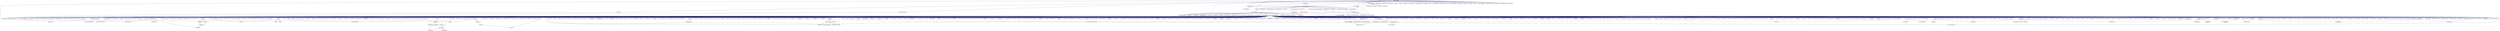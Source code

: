 digraph "runtime.hpp"
{
  edge [fontname="Helvetica",fontsize="10",labelfontname="Helvetica",labelfontsize="10"];
  node [fontname="Helvetica",fontsize="10",shape=record];
  Node249 [label="runtime.hpp",height=0.2,width=0.4,color="black", fillcolor="grey75", style="filled", fontcolor="black"];
  Node249 -> Node250 [dir="back",color="midnightblue",fontsize="10",style="solid",fontname="Helvetica"];
  Node250 [label="nqueen.hpp",height=0.2,width=0.4,color="black", fillcolor="white", style="filled",URL="$d0/d07/nqueen_8hpp.html"];
  Node250 -> Node251 [dir="back",color="midnightblue",fontsize="10",style="solid",fontname="Helvetica"];
  Node251 [label="nqueen_client.cpp",height=0.2,width=0.4,color="black", fillcolor="white", style="filled",URL="$d3/d5e/nqueen__client_8cpp.html"];
  Node249 -> Node252 [dir="back",color="midnightblue",fontsize="10",style="solid",fontname="Helvetica"];
  Node252 [label="random_mem_access.hpp",height=0.2,width=0.4,color="black", fillcolor="white", style="filled",URL="$db/de8/random__mem__access_8hpp.html"];
  Node252 -> Node253 [dir="back",color="midnightblue",fontsize="10",style="solid",fontname="Helvetica"];
  Node253 [label="random_mem_access_client.cpp",height=0.2,width=0.4,color="black", fillcolor="white", style="filled",URL="$df/d1b/random__mem__access__client_8cpp.html"];
  Node249 -> Node254 [dir="back",color="midnightblue",fontsize="10",style="solid",fontname="Helvetica"];
  Node254 [label="throttle.cpp",height=0.2,width=0.4,color="black", fillcolor="white", style="filled",URL="$de/d56/server_2throttle_8cpp.html"];
  Node249 -> Node255 [dir="back",color="midnightblue",fontsize="10",style="solid",fontname="Helvetica"];
  Node255 [label="runtime.hpp",height=0.2,width=0.4,color="black", fillcolor="white", style="filled",URL="$d5/d15/include_2runtime_8hpp.html"];
  Node255 -> Node256 [dir="back",color="midnightblue",fontsize="10",style="solid",fontname="Helvetica"];
  Node256 [label="async_io_action.cpp",height=0.2,width=0.4,color="black", fillcolor="white", style="filled",URL="$d3/df5/async__io__action_8cpp.html"];
  Node255 -> Node257 [dir="back",color="midnightblue",fontsize="10",style="solid",fontname="Helvetica"];
  Node257 [label="async_io_external.cpp",height=0.2,width=0.4,color="black", fillcolor="white", style="filled",URL="$da/d9a/async__io__external_8cpp.html"];
  Node255 -> Node258 [dir="back",color="midnightblue",fontsize="10",style="solid",fontname="Helvetica"];
  Node258 [label="async_io_low_level.cpp",height=0.2,width=0.4,color="black", fillcolor="white", style="filled",URL="$dc/d10/async__io__low__level_8cpp.html"];
  Node255 -> Node259 [dir="back",color="midnightblue",fontsize="10",style="solid",fontname="Helvetica"];
  Node259 [label="async_io_simple.cpp",height=0.2,width=0.4,color="black", fillcolor="white", style="filled",URL="$da/db7/async__io__simple_8cpp.html"];
  Node255 -> Node260 [dir="back",color="midnightblue",fontsize="10",style="solid",fontname="Helvetica"];
  Node260 [label="rnd_future_reduce.cpp",height=0.2,width=0.4,color="black", fillcolor="white", style="filled",URL="$d1/db5/rnd__future__reduce_8cpp.html"];
  Node255 -> Node261 [dir="back",color="midnightblue",fontsize="10",style="solid",fontname="Helvetica"];
  Node261 [label="oversubscribing_resource\l_partitioner.cpp",height=0.2,width=0.4,color="black", fillcolor="white", style="filled",URL="$dd/dee/oversubscribing__resource__partitioner_8cpp.html"];
  Node255 -> Node262 [dir="back",color="midnightblue",fontsize="10",style="solid",fontname="Helvetica"];
  Node262 [label="system_characteristics.hpp",height=0.2,width=0.4,color="black", fillcolor="white", style="filled",URL="$d0/d07/system__characteristics_8hpp.html"];
  Node262 -> Node261 [dir="back",color="midnightblue",fontsize="10",style="solid",fontname="Helvetica"];
  Node262 -> Node263 [dir="back",color="midnightblue",fontsize="10",style="solid",fontname="Helvetica"];
  Node263 [label="simple_resource_partitioner.cpp",height=0.2,width=0.4,color="black", fillcolor="white", style="filled",URL="$d5/df9/simple__resource__partitioner_8cpp.html"];
  Node255 -> Node263 [dir="back",color="midnightblue",fontsize="10",style="solid",fontname="Helvetica"];
  Node255 -> Node264 [dir="back",color="midnightblue",fontsize="10",style="solid",fontname="Helvetica"];
  Node264 [label="hpx.hpp",height=0.2,width=0.4,color="red", fillcolor="white", style="filled",URL="$d0/daa/hpx_8hpp.html"];
  Node264 -> Node265 [dir="back",color="midnightblue",fontsize="10",style="solid",fontname="Helvetica"];
  Node265 [label="1d_stencil_1.cpp",height=0.2,width=0.4,color="black", fillcolor="white", style="filled",URL="$d2/db1/1d__stencil__1_8cpp.html"];
  Node264 -> Node266 [dir="back",color="midnightblue",fontsize="10",style="solid",fontname="Helvetica"];
  Node266 [label="1d_stencil_2.cpp",height=0.2,width=0.4,color="black", fillcolor="white", style="filled",URL="$d3/dd1/1d__stencil__2_8cpp.html"];
  Node264 -> Node267 [dir="back",color="midnightblue",fontsize="10",style="solid",fontname="Helvetica"];
  Node267 [label="1d_stencil_3.cpp",height=0.2,width=0.4,color="black", fillcolor="white", style="filled",URL="$db/d19/1d__stencil__3_8cpp.html"];
  Node264 -> Node268 [dir="back",color="midnightblue",fontsize="10",style="solid",fontname="Helvetica"];
  Node268 [label="1d_stencil_4.cpp",height=0.2,width=0.4,color="black", fillcolor="white", style="filled",URL="$d1/d7d/1d__stencil__4_8cpp.html"];
  Node264 -> Node269 [dir="back",color="midnightblue",fontsize="10",style="solid",fontname="Helvetica"];
  Node269 [label="1d_stencil_4_parallel.cpp",height=0.2,width=0.4,color="black", fillcolor="white", style="filled",URL="$d6/d05/1d__stencil__4__parallel_8cpp.html"];
  Node264 -> Node270 [dir="back",color="midnightblue",fontsize="10",style="solid",fontname="Helvetica"];
  Node270 [label="1d_stencil_4_repart.cpp",height=0.2,width=0.4,color="black", fillcolor="white", style="filled",URL="$d0/d6b/1d__stencil__4__repart_8cpp.html"];
  Node264 -> Node271 [dir="back",color="midnightblue",fontsize="10",style="solid",fontname="Helvetica"];
  Node271 [label="1d_stencil_4_throttle.cpp",height=0.2,width=0.4,color="black", fillcolor="white", style="filled",URL="$d6/de5/1d__stencil__4__throttle_8cpp.html"];
  Node264 -> Node272 [dir="back",color="midnightblue",fontsize="10",style="solid",fontname="Helvetica"];
  Node272 [label="1d_stencil_5.cpp",height=0.2,width=0.4,color="black", fillcolor="white", style="filled",URL="$d7/d2a/1d__stencil__5_8cpp.html"];
  Node264 -> Node273 [dir="back",color="midnightblue",fontsize="10",style="solid",fontname="Helvetica"];
  Node273 [label="1d_stencil_6.cpp",height=0.2,width=0.4,color="black", fillcolor="white", style="filled",URL="$db/de7/1d__stencil__6_8cpp.html"];
  Node264 -> Node274 [dir="back",color="midnightblue",fontsize="10",style="solid",fontname="Helvetica"];
  Node274 [label="1d_stencil_7.cpp",height=0.2,width=0.4,color="black", fillcolor="white", style="filled",URL="$d4/d5a/1d__stencil__7_8cpp.html"];
  Node264 -> Node275 [dir="back",color="midnightblue",fontsize="10",style="solid",fontname="Helvetica"];
  Node275 [label="1d_stencil_8.cpp",height=0.2,width=0.4,color="black", fillcolor="white", style="filled",URL="$df/de0/1d__stencil__8_8cpp.html"];
  Node264 -> Node276 [dir="back",color="midnightblue",fontsize="10",style="solid",fontname="Helvetica"];
  Node276 [label="accumulator.cpp",height=0.2,width=0.4,color="black", fillcolor="white", style="filled",URL="$d1/d81/accumulator_8cpp.html"];
  Node264 -> Node277 [dir="back",color="midnightblue",fontsize="10",style="solid",fontname="Helvetica"];
  Node277 [label="accumulator.hpp",height=0.2,width=0.4,color="red", fillcolor="white", style="filled",URL="$d4/d9d/server_2accumulator_8hpp.html"];
  Node277 -> Node276 [dir="back",color="midnightblue",fontsize="10",style="solid",fontname="Helvetica"];
  Node264 -> Node280 [dir="back",color="midnightblue",fontsize="10",style="solid",fontname="Helvetica"];
  Node280 [label="template_function_accumulator.hpp",height=0.2,width=0.4,color="black", fillcolor="white", style="filled",URL="$d7/da6/server_2template__function__accumulator_8hpp.html"];
  Node280 -> Node281 [dir="back",color="midnightblue",fontsize="10",style="solid",fontname="Helvetica"];
  Node281 [label="template_function_accumulator.cpp",height=0.2,width=0.4,color="black", fillcolor="white", style="filled",URL="$d5/d02/template__function__accumulator_8cpp.html"];
  Node280 -> Node282 [dir="back",color="midnightblue",fontsize="10",style="solid",fontname="Helvetica"];
  Node282 [label="template_function_accumulator.hpp",height=0.2,width=0.4,color="red", fillcolor="white", style="filled",URL="$d3/de9/template__function__accumulator_8hpp.html"];
  Node264 -> Node284 [dir="back",color="midnightblue",fontsize="10",style="solid",fontname="Helvetica"];
  Node284 [label="template_accumulator.cpp",height=0.2,width=0.4,color="black", fillcolor="white", style="filled",URL="$d0/d4a/template__accumulator_8cpp.html"];
  Node264 -> Node281 [dir="back",color="midnightblue",fontsize="10",style="solid",fontname="Helvetica"];
  Node264 -> Node282 [dir="back",color="midnightblue",fontsize="10",style="solid",fontname="Helvetica"];
  Node264 -> Node285 [dir="back",color="midnightblue",fontsize="10",style="solid",fontname="Helvetica"];
  Node285 [label="allgather_module.cpp",height=0.2,width=0.4,color="black", fillcolor="white", style="filled",URL="$df/de4/allgather__module_8cpp.html"];
  Node264 -> Node286 [dir="back",color="midnightblue",fontsize="10",style="solid",fontname="Helvetica"];
  Node286 [label="allgather.cpp",height=0.2,width=0.4,color="black", fillcolor="white", style="filled",URL="$d7/d06/allgather_8cpp.html"];
  Node264 -> Node287 [dir="back",color="midnightblue",fontsize="10",style="solid",fontname="Helvetica"];
  Node287 [label="allgather_and_gate.cpp",height=0.2,width=0.4,color="black", fillcolor="white", style="filled",URL="$d1/d56/allgather__and__gate_8cpp.html"];
  Node264 -> Node288 [dir="back",color="midnightblue",fontsize="10",style="solid",fontname="Helvetica"];
  Node288 [label="ag_client.cpp",height=0.2,width=0.4,color="black", fillcolor="white", style="filled",URL="$d4/d5d/ag__client_8cpp.html"];
  Node264 -> Node289 [dir="back",color="midnightblue",fontsize="10",style="solid",fontname="Helvetica"];
  Node289 [label="hpx_thread_phase.cpp",height=0.2,width=0.4,color="black", fillcolor="white", style="filled",URL="$d5/dca/hpx__thread__phase_8cpp.html"];
  Node264 -> Node290 [dir="back",color="midnightblue",fontsize="10",style="solid",fontname="Helvetica"];
  Node290 [label="os_thread_num.cpp",height=0.2,width=0.4,color="black", fillcolor="white", style="filled",URL="$d2/dfb/os__thread__num_8cpp.html"];
  Node264 -> Node291 [dir="back",color="midnightblue",fontsize="10",style="solid",fontname="Helvetica"];
  Node291 [label="cancelable_action.cpp",height=0.2,width=0.4,color="black", fillcolor="white", style="filled",URL="$d5/d0c/cancelable__action_8cpp.html"];
  Node264 -> Node292 [dir="back",color="midnightblue",fontsize="10",style="solid",fontname="Helvetica"];
  Node292 [label="cancelable_action.hpp",height=0.2,width=0.4,color="black", fillcolor="white", style="filled",URL="$d5/d4d/server_2cancelable__action_8hpp.html"];
  Node292 -> Node291 [dir="back",color="midnightblue",fontsize="10",style="solid",fontname="Helvetica"];
  Node292 -> Node293 [dir="back",color="midnightblue",fontsize="10",style="solid",fontname="Helvetica"];
  Node293 [label="cancelable_action.hpp",height=0.2,width=0.4,color="red", fillcolor="white", style="filled",URL="$d0/da3/stubs_2cancelable__action_8hpp.html"];
  Node264 -> Node293 [dir="back",color="midnightblue",fontsize="10",style="solid",fontname="Helvetica"];
  Node264 -> Node295 [dir="back",color="midnightblue",fontsize="10",style="solid",fontname="Helvetica"];
  Node295 [label="cancelable_action_client.cpp",height=0.2,width=0.4,color="black", fillcolor="white", style="filled",URL="$d1/db8/cancelable__action__client_8cpp.html"];
  Node264 -> Node296 [dir="back",color="midnightblue",fontsize="10",style="solid",fontname="Helvetica"];
  Node296 [label="cublas_matmul.cpp",height=0.2,width=0.4,color="black", fillcolor="white", style="filled",URL="$dd/d84/cublas__matmul_8cpp.html"];
  Node264 -> Node297 [dir="back",color="midnightblue",fontsize="10",style="solid",fontname="Helvetica"];
  Node297 [label="win_perf_counters.cpp",height=0.2,width=0.4,color="black", fillcolor="white", style="filled",URL="$d8/d11/win__perf__counters_8cpp.html"];
  Node264 -> Node298 [dir="back",color="midnightblue",fontsize="10",style="solid",fontname="Helvetica"];
  Node298 [label="win_perf_counters.hpp",height=0.2,width=0.4,color="black", fillcolor="white", style="filled",URL="$d5/da7/win__perf__counters_8hpp.html"];
  Node264 -> Node299 [dir="back",color="midnightblue",fontsize="10",style="solid",fontname="Helvetica"];
  Node299 [label="hello_world_component.hpp",height=0.2,width=0.4,color="red", fillcolor="white", style="filled",URL="$df/df0/hello__world__component_8hpp.html"];
  Node264 -> Node302 [dir="back",color="midnightblue",fontsize="10",style="solid",fontname="Helvetica"];
  Node302 [label="interpolate1d.cpp",height=0.2,width=0.4,color="black", fillcolor="white", style="filled",URL="$d0/d05/interpolate1d_8cpp.html"];
  Node264 -> Node303 [dir="back",color="midnightblue",fontsize="10",style="solid",fontname="Helvetica"];
  Node303 [label="partition.hpp",height=0.2,width=0.4,color="black", fillcolor="white", style="filled",URL="$d0/d7a/examples_2interpolate1d_2interpolate1d_2partition_8hpp.html"];
  Node303 -> Node302 [dir="back",color="midnightblue",fontsize="10",style="solid",fontname="Helvetica"];
  Node303 -> Node304 [dir="back",color="midnightblue",fontsize="10",style="solid",fontname="Helvetica"];
  Node304 [label="interpolate1d.hpp",height=0.2,width=0.4,color="red", fillcolor="white", style="filled",URL="$d4/dc7/interpolate1d_8hpp.html"];
  Node304 -> Node302 [dir="back",color="midnightblue",fontsize="10",style="solid",fontname="Helvetica"];
  Node264 -> Node306 [dir="back",color="midnightblue",fontsize="10",style="solid",fontname="Helvetica"];
  Node306 [label="partition.hpp",height=0.2,width=0.4,color="black", fillcolor="white", style="filled",URL="$d0/dff/examples_2interpolate1d_2interpolate1d_2server_2partition_8hpp.html"];
  Node306 -> Node303 [dir="back",color="midnightblue",fontsize="10",style="solid",fontname="Helvetica"];
  Node306 -> Node307 [dir="back",color="midnightblue",fontsize="10",style="solid",fontname="Helvetica"];
  Node307 [label="partition.cpp",height=0.2,width=0.4,color="black", fillcolor="white", style="filled",URL="$d0/d4f/examples_2interpolate1d_2interpolate1d_2server_2partition_8cpp.html"];
  Node264 -> Node304 [dir="back",color="midnightblue",fontsize="10",style="solid",fontname="Helvetica"];
  Node264 -> Node308 [dir="back",color="midnightblue",fontsize="10",style="solid",fontname="Helvetica"];
  Node308 [label="read_values.cpp",height=0.2,width=0.4,color="black", fillcolor="white", style="filled",URL="$d0/d8c/interpolate1d_2interpolate1d_2read__values_8cpp.html"];
  Node264 -> Node307 [dir="back",color="midnightblue",fontsize="10",style="solid",fontname="Helvetica"];
  Node264 -> Node309 [dir="back",color="midnightblue",fontsize="10",style="solid",fontname="Helvetica"];
  Node309 [label="jacobi.cpp",height=0.2,width=0.4,color="black", fillcolor="white", style="filled",URL="$d2/d27/jacobi_8cpp.html"];
  Node264 -> Node310 [dir="back",color="midnightblue",fontsize="10",style="solid",fontname="Helvetica"];
  Node310 [label="grid.cpp",height=0.2,width=0.4,color="black", fillcolor="white", style="filled",URL="$d6/d1b/jacobi__component_2grid_8cpp.html"];
  Node264 -> Node311 [dir="back",color="midnightblue",fontsize="10",style="solid",fontname="Helvetica"];
  Node311 [label="row.cpp",height=0.2,width=0.4,color="black", fillcolor="white", style="filled",URL="$d3/d86/server_2row_8cpp.html"];
  Node264 -> Node312 [dir="back",color="midnightblue",fontsize="10",style="solid",fontname="Helvetica"];
  Node312 [label="solver.cpp",height=0.2,width=0.4,color="black", fillcolor="white", style="filled",URL="$d6/d94/solver_8cpp.html"];
  Node264 -> Node313 [dir="back",color="midnightblue",fontsize="10",style="solid",fontname="Helvetica"];
  Node313 [label="stencil_iterator.cpp",height=0.2,width=0.4,color="black", fillcolor="white", style="filled",URL="$d6/de1/server_2stencil__iterator_8cpp.html"];
  Node264 -> Node314 [dir="back",color="midnightblue",fontsize="10",style="solid",fontname="Helvetica"];
  Node314 [label="stencil_iterator.cpp",height=0.2,width=0.4,color="black", fillcolor="white", style="filled",URL="$d7/d71/stencil__iterator_8cpp.html"];
  Node264 -> Node315 [dir="back",color="midnightblue",fontsize="10",style="solid",fontname="Helvetica"];
  Node315 [label="jacobi.cpp",height=0.2,width=0.4,color="black", fillcolor="white", style="filled",URL="$d3/d44/smp_2jacobi_8cpp.html"];
  Node264 -> Node316 [dir="back",color="midnightblue",fontsize="10",style="solid",fontname="Helvetica"];
  Node316 [label="jacobi_hpx.cpp",height=0.2,width=0.4,color="black", fillcolor="white", style="filled",URL="$d8/d72/jacobi__hpx_8cpp.html"];
  Node264 -> Node317 [dir="back",color="midnightblue",fontsize="10",style="solid",fontname="Helvetica"];
  Node317 [label="jacobi_nonuniform.cpp",height=0.2,width=0.4,color="black", fillcolor="white", style="filled",URL="$dd/ddc/jacobi__nonuniform_8cpp.html"];
  Node264 -> Node318 [dir="back",color="midnightblue",fontsize="10",style="solid",fontname="Helvetica"];
  Node318 [label="jacobi_nonuniform_hpx.cpp",height=0.2,width=0.4,color="black", fillcolor="white", style="filled",URL="$de/d56/jacobi__nonuniform__hpx_8cpp.html"];
  Node264 -> Node319 [dir="back",color="midnightblue",fontsize="10",style="solid",fontname="Helvetica"];
  Node319 [label="nqueen.cpp",height=0.2,width=0.4,color="black", fillcolor="white", style="filled",URL="$db/dca/nqueen_8cpp.html"];
  Node264 -> Node320 [dir="back",color="midnightblue",fontsize="10",style="solid",fontname="Helvetica"];
  Node320 [label="nqueen.hpp",height=0.2,width=0.4,color="red", fillcolor="white", style="filled",URL="$de/d58/server_2nqueen_8hpp.html"];
  Node320 -> Node319 [dir="back",color="midnightblue",fontsize="10",style="solid",fontname="Helvetica"];
  Node264 -> Node251 [dir="back",color="midnightblue",fontsize="10",style="solid",fontname="Helvetica"];
  Node264 -> Node322 [dir="back",color="midnightblue",fontsize="10",style="solid",fontname="Helvetica"];
  Node322 [label="sine.cpp",height=0.2,width=0.4,color="black", fillcolor="white", style="filled",URL="$d3/d0d/server_2sine_8cpp.html"];
  Node264 -> Node323 [dir="back",color="midnightblue",fontsize="10",style="solid",fontname="Helvetica"];
  Node323 [label="sine.hpp",height=0.2,width=0.4,color="black", fillcolor="white", style="filled",URL="$d8/dac/sine_8hpp.html"];
  Node323 -> Node322 [dir="back",color="midnightblue",fontsize="10",style="solid",fontname="Helvetica"];
  Node323 -> Node324 [dir="back",color="midnightblue",fontsize="10",style="solid",fontname="Helvetica"];
  Node324 [label="sine.cpp",height=0.2,width=0.4,color="black", fillcolor="white", style="filled",URL="$d5/dd8/sine_8cpp.html"];
  Node264 -> Node324 [dir="back",color="midnightblue",fontsize="10",style="solid",fontname="Helvetica"];
  Node264 -> Node325 [dir="back",color="midnightblue",fontsize="10",style="solid",fontname="Helvetica"];
  Node325 [label="sine_client.cpp",height=0.2,width=0.4,color="black", fillcolor="white", style="filled",URL="$db/d62/sine__client_8cpp.html"];
  Node264 -> Node326 [dir="back",color="midnightblue",fontsize="10",style="solid",fontname="Helvetica"];
  Node326 [label="qt.cpp",height=0.2,width=0.4,color="black", fillcolor="white", style="filled",URL="$df/d90/qt_8cpp.html"];
  Node264 -> Node327 [dir="back",color="midnightblue",fontsize="10",style="solid",fontname="Helvetica"];
  Node327 [label="queue_client.cpp",height=0.2,width=0.4,color="black", fillcolor="white", style="filled",URL="$d7/d96/queue__client_8cpp.html"];
  Node264 -> Node328 [dir="back",color="midnightblue",fontsize="10",style="solid",fontname="Helvetica"];
  Node328 [label="customize_async.cpp",height=0.2,width=0.4,color="black", fillcolor="white", style="filled",URL="$d0/d82/customize__async_8cpp.html"];
  Node264 -> Node329 [dir="back",color="midnightblue",fontsize="10",style="solid",fontname="Helvetica"];
  Node329 [label="data_actions.cpp",height=0.2,width=0.4,color="black", fillcolor="white", style="filled",URL="$dc/d68/data__actions_8cpp.html"];
  Node264 -> Node330 [dir="back",color="midnightblue",fontsize="10",style="solid",fontname="Helvetica"];
  Node330 [label="error_handling.cpp",height=0.2,width=0.4,color="black", fillcolor="white", style="filled",URL="$d9/d96/error__handling_8cpp.html"];
  Node264 -> Node331 [dir="back",color="midnightblue",fontsize="10",style="solid",fontname="Helvetica"];
  Node331 [label="event_synchronization.cpp",height=0.2,width=0.4,color="black", fillcolor="white", style="filled",URL="$d0/d35/event__synchronization_8cpp.html"];
  Node264 -> Node332 [dir="back",color="midnightblue",fontsize="10",style="solid",fontname="Helvetica"];
  Node332 [label="factorial.cpp",height=0.2,width=0.4,color="black", fillcolor="white", style="filled",URL="$d9/d00/factorial_8cpp.html"];
  Node264 -> Node333 [dir="back",color="midnightblue",fontsize="10",style="solid",fontname="Helvetica"];
  Node333 [label="file_serialization.cpp",height=0.2,width=0.4,color="black", fillcolor="white", style="filled",URL="$de/d58/file__serialization_8cpp.html"];
  Node264 -> Node334 [dir="back",color="midnightblue",fontsize="10",style="solid",fontname="Helvetica"];
  Node334 [label="init_globally.cpp",height=0.2,width=0.4,color="black", fillcolor="white", style="filled",URL="$d6/dad/init__globally_8cpp.html"];
  Node264 -> Node335 [dir="back",color="midnightblue",fontsize="10",style="solid",fontname="Helvetica"];
  Node335 [label="interest_calculator.cpp",height=0.2,width=0.4,color="black", fillcolor="white", style="filled",URL="$d2/d86/interest__calculator_8cpp.html"];
  Node264 -> Node336 [dir="back",color="midnightblue",fontsize="10",style="solid",fontname="Helvetica"];
  Node336 [label="non_atomic_rma.cpp",height=0.2,width=0.4,color="black", fillcolor="white", style="filled",URL="$d7/d8b/non__atomic__rma_8cpp.html"];
  Node264 -> Node337 [dir="back",color="midnightblue",fontsize="10",style="solid",fontname="Helvetica"];
  Node337 [label="partitioned_vector\l_spmd_foreach.cpp",height=0.2,width=0.4,color="black", fillcolor="white", style="filled",URL="$db/d7c/partitioned__vector__spmd__foreach_8cpp.html"];
  Node264 -> Node338 [dir="back",color="midnightblue",fontsize="10",style="solid",fontname="Helvetica"];
  Node338 [label="pipeline1.cpp",height=0.2,width=0.4,color="black", fillcolor="white", style="filled",URL="$d5/d77/pipeline1_8cpp.html"];
  Node264 -> Node339 [dir="back",color="midnightblue",fontsize="10",style="solid",fontname="Helvetica"];
  Node339 [label="quicksort.cpp",height=0.2,width=0.4,color="black", fillcolor="white", style="filled",URL="$d3/d1e/quicksort_8cpp.html"];
  Node264 -> Node340 [dir="back",color="midnightblue",fontsize="10",style="solid",fontname="Helvetica"];
  Node340 [label="receive_buffer.cpp",height=0.2,width=0.4,color="black", fillcolor="white", style="filled",URL="$d7/d10/receive__buffer_8cpp.html"];
  Node264 -> Node341 [dir="back",color="midnightblue",fontsize="10",style="solid",fontname="Helvetica"];
  Node341 [label="safe_object.cpp",height=0.2,width=0.4,color="black", fillcolor="white", style="filled",URL="$dd/d52/safe__object_8cpp.html"];
  Node264 -> Node342 [dir="back",color="midnightblue",fontsize="10",style="solid",fontname="Helvetica"];
  Node342 [label="sort_by_key_demo.cpp",height=0.2,width=0.4,color="black", fillcolor="white", style="filled",URL="$da/d20/sort__by__key__demo_8cpp.html"];
  Node264 -> Node343 [dir="back",color="midnightblue",fontsize="10",style="solid",fontname="Helvetica"];
  Node343 [label="timed_wake.cpp",height=0.2,width=0.4,color="black", fillcolor="white", style="filled",URL="$d8/df9/timed__wake_8cpp.html"];
  Node264 -> Node344 [dir="back",color="midnightblue",fontsize="10",style="solid",fontname="Helvetica"];
  Node344 [label="vector_counting_dotproduct.cpp",height=0.2,width=0.4,color="black", fillcolor="white", style="filled",URL="$df/de9/vector__counting__dotproduct_8cpp.html"];
  Node264 -> Node345 [dir="back",color="midnightblue",fontsize="10",style="solid",fontname="Helvetica"];
  Node345 [label="vector_zip_dotproduct.cpp",height=0.2,width=0.4,color="black", fillcolor="white", style="filled",URL="$dc/d18/vector__zip__dotproduct_8cpp.html"];
  Node264 -> Node346 [dir="back",color="midnightblue",fontsize="10",style="solid",fontname="Helvetica"];
  Node346 [label="zerocopy_rdma.cpp",height=0.2,width=0.4,color="black", fillcolor="white", style="filled",URL="$d1/dad/zerocopy__rdma_8cpp.html"];
  Node264 -> Node347 [dir="back",color="midnightblue",fontsize="10",style="solid",fontname="Helvetica"];
  Node347 [label="random_mem_access.cpp",height=0.2,width=0.4,color="black", fillcolor="white", style="filled",URL="$d1/d51/random__mem__access_8cpp.html"];
  Node264 -> Node348 [dir="back",color="midnightblue",fontsize="10",style="solid",fontname="Helvetica"];
  Node348 [label="random_mem_access.hpp",height=0.2,width=0.4,color="red", fillcolor="white", style="filled",URL="$d0/d19/server_2random__mem__access_8hpp.html"];
  Node348 -> Node347 [dir="back",color="midnightblue",fontsize="10",style="solid",fontname="Helvetica"];
  Node264 -> Node253 [dir="back",color="midnightblue",fontsize="10",style="solid",fontname="Helvetica"];
  Node264 -> Node261 [dir="back",color="midnightblue",fontsize="10",style="solid",fontname="Helvetica"];
  Node264 -> Node263 [dir="back",color="midnightblue",fontsize="10",style="solid",fontname="Helvetica"];
  Node264 -> Node350 [dir="back",color="midnightblue",fontsize="10",style="solid",fontname="Helvetica"];
  Node350 [label="dimension.hpp",height=0.2,width=0.4,color="red", fillcolor="white", style="filled",URL="$d6/d39/sheneos_2sheneos_2dimension_8hpp.html"];
  Node350 -> Node356 [dir="back",color="midnightblue",fontsize="10",style="solid",fontname="Helvetica"];
  Node356 [label="partition3d.hpp",height=0.2,width=0.4,color="black", fillcolor="white", style="filled",URL="$dd/dbf/server_2partition3d_8hpp.html"];
  Node356 -> Node357 [dir="back",color="midnightblue",fontsize="10",style="solid",fontname="Helvetica"];
  Node357 [label="partition3d.hpp",height=0.2,width=0.4,color="black", fillcolor="white", style="filled",URL="$d1/d50/partition3d_8hpp.html"];
  Node357 -> Node353 [dir="back",color="midnightblue",fontsize="10",style="solid",fontname="Helvetica"];
  Node353 [label="interpolator.cpp",height=0.2,width=0.4,color="black", fillcolor="white", style="filled",URL="$d5/d02/interpolator_8cpp.html"];
  Node357 -> Node358 [dir="back",color="midnightblue",fontsize="10",style="solid",fontname="Helvetica"];
  Node358 [label="interpolator.hpp",height=0.2,width=0.4,color="red", fillcolor="white", style="filled",URL="$dc/d3b/interpolator_8hpp.html"];
  Node358 -> Node353 [dir="back",color="midnightblue",fontsize="10",style="solid",fontname="Helvetica"];
  Node358 -> Node361 [dir="back",color="midnightblue",fontsize="10",style="solid",fontname="Helvetica"];
  Node361 [label="sheneos_test.cpp",height=0.2,width=0.4,color="black", fillcolor="white", style="filled",URL="$d4/d6e/sheneos__test_8cpp.html"];
  Node356 -> Node355 [dir="back",color="midnightblue",fontsize="10",style="solid",fontname="Helvetica"];
  Node355 [label="partition3d.cpp",height=0.2,width=0.4,color="black", fillcolor="white", style="filled",URL="$de/d70/partition3d_8cpp.html"];
  Node264 -> Node353 [dir="back",color="midnightblue",fontsize="10",style="solid",fontname="Helvetica"];
  Node264 -> Node357 [dir="back",color="midnightblue",fontsize="10",style="solid",fontname="Helvetica"];
  Node264 -> Node356 [dir="back",color="midnightblue",fontsize="10",style="solid",fontname="Helvetica"];
  Node264 -> Node358 [dir="back",color="midnightblue",fontsize="10",style="solid",fontname="Helvetica"];
  Node264 -> Node362 [dir="back",color="midnightblue",fontsize="10",style="solid",fontname="Helvetica"];
  Node362 [label="configuration.hpp",height=0.2,width=0.4,color="red", fillcolor="white", style="filled",URL="$dc/d0a/configuration_8hpp.html"];
  Node362 -> Node358 [dir="back",color="midnightblue",fontsize="10",style="solid",fontname="Helvetica"];
  Node264 -> Node354 [dir="back",color="midnightblue",fontsize="10",style="solid",fontname="Helvetica"];
  Node354 [label="read_values.cpp",height=0.2,width=0.4,color="black", fillcolor="white", style="filled",URL="$d7/da4/sheneos_2sheneos_2read__values_8cpp.html"];
  Node264 -> Node355 [dir="back",color="midnightblue",fontsize="10",style="solid",fontname="Helvetica"];
  Node264 -> Node361 [dir="back",color="midnightblue",fontsize="10",style="solid",fontname="Helvetica"];
  Node264 -> Node364 [dir="back",color="midnightblue",fontsize="10",style="solid",fontname="Helvetica"];
  Node364 [label="startup_shutdown.cpp",height=0.2,width=0.4,color="black", fillcolor="white", style="filled",URL="$d3/dfc/server_2startup__shutdown_8cpp.html"];
  Node264 -> Node365 [dir="back",color="midnightblue",fontsize="10",style="solid",fontname="Helvetica"];
  Node365 [label="startup_shutdown.cpp",height=0.2,width=0.4,color="black", fillcolor="white", style="filled",URL="$d0/ddb/startup__shutdown_8cpp.html"];
  Node264 -> Node366 [dir="back",color="midnightblue",fontsize="10",style="solid",fontname="Helvetica"];
  Node366 [label="spin.cpp",height=0.2,width=0.4,color="black", fillcolor="white", style="filled",URL="$d7/df2/spin_8cpp.html"];
  Node264 -> Node254 [dir="back",color="midnightblue",fontsize="10",style="solid",fontname="Helvetica"];
  Node264 -> Node367 [dir="back",color="midnightblue",fontsize="10",style="solid",fontname="Helvetica"];
  Node367 [label="throttle.hpp",height=0.2,width=0.4,color="black", fillcolor="white", style="filled",URL="$db/dc9/server_2throttle_8hpp.html"];
  Node367 -> Node254 [dir="back",color="midnightblue",fontsize="10",style="solid",fontname="Helvetica"];
  Node367 -> Node368 [dir="back",color="midnightblue",fontsize="10",style="solid",fontname="Helvetica"];
  Node368 [label="throttle.hpp",height=0.2,width=0.4,color="black", fillcolor="white", style="filled",URL="$d5/dec/stubs_2throttle_8hpp.html"];
  Node368 -> Node369 [dir="back",color="midnightblue",fontsize="10",style="solid",fontname="Helvetica"];
  Node369 [label="throttle.hpp",height=0.2,width=0.4,color="red", fillcolor="white", style="filled",URL="$d2/d2e/throttle_8hpp.html"];
  Node369 -> Node370 [dir="back",color="midnightblue",fontsize="10",style="solid",fontname="Helvetica"];
  Node370 [label="throttle.cpp",height=0.2,width=0.4,color="black", fillcolor="white", style="filled",URL="$db/d02/throttle_8cpp.html"];
  Node264 -> Node368 [dir="back",color="midnightblue",fontsize="10",style="solid",fontname="Helvetica"];
  Node264 -> Node370 [dir="back",color="midnightblue",fontsize="10",style="solid",fontname="Helvetica"];
  Node264 -> Node369 [dir="back",color="midnightblue",fontsize="10",style="solid",fontname="Helvetica"];
  Node264 -> Node372 [dir="back",color="midnightblue",fontsize="10",style="solid",fontname="Helvetica"];
  Node372 [label="transpose_await.cpp",height=0.2,width=0.4,color="black", fillcolor="white", style="filled",URL="$de/d68/transpose__await_8cpp.html"];
  Node264 -> Node373 [dir="back",color="midnightblue",fontsize="10",style="solid",fontname="Helvetica"];
  Node373 [label="transpose_block.cpp",height=0.2,width=0.4,color="black", fillcolor="white", style="filled",URL="$d0/de1/transpose__block_8cpp.html"];
  Node264 -> Node374 [dir="back",color="midnightblue",fontsize="10",style="solid",fontname="Helvetica"];
  Node374 [label="transpose_block_numa.cpp",height=0.2,width=0.4,color="black", fillcolor="white", style="filled",URL="$dd/d3b/transpose__block__numa_8cpp.html"];
  Node264 -> Node375 [dir="back",color="midnightblue",fontsize="10",style="solid",fontname="Helvetica"];
  Node375 [label="transpose_serial.cpp",height=0.2,width=0.4,color="black", fillcolor="white", style="filled",URL="$db/d74/transpose__serial_8cpp.html"];
  Node264 -> Node376 [dir="back",color="midnightblue",fontsize="10",style="solid",fontname="Helvetica"];
  Node376 [label="transpose_serial_block.cpp",height=0.2,width=0.4,color="black", fillcolor="white", style="filled",URL="$d8/daa/transpose__serial__block_8cpp.html"];
  Node264 -> Node377 [dir="back",color="midnightblue",fontsize="10",style="solid",fontname="Helvetica"];
  Node377 [label="transpose_serial_vector.cpp",height=0.2,width=0.4,color="black", fillcolor="white", style="filled",URL="$d4/d04/transpose__serial__vector_8cpp.html"];
  Node264 -> Node378 [dir="back",color="midnightblue",fontsize="10",style="solid",fontname="Helvetica"];
  Node378 [label="transpose_smp.cpp",height=0.2,width=0.4,color="black", fillcolor="white", style="filled",URL="$d2/d99/transpose__smp_8cpp.html"];
  Node264 -> Node379 [dir="back",color="midnightblue",fontsize="10",style="solid",fontname="Helvetica"];
  Node379 [label="transpose_smp_block.cpp",height=0.2,width=0.4,color="black", fillcolor="white", style="filled",URL="$da/d4d/transpose__smp__block_8cpp.html"];
  Node264 -> Node380 [dir="back",color="midnightblue",fontsize="10",style="solid",fontname="Helvetica"];
  Node380 [label="simple_central_tuplespace.hpp",height=0.2,width=0.4,color="black", fillcolor="white", style="filled",URL="$db/d69/server_2simple__central__tuplespace_8hpp.html"];
  Node380 -> Node381 [dir="back",color="midnightblue",fontsize="10",style="solid",fontname="Helvetica"];
  Node381 [label="simple_central_tuplespace.cpp",height=0.2,width=0.4,color="black", fillcolor="white", style="filled",URL="$d3/dec/simple__central__tuplespace_8cpp.html"];
  Node380 -> Node382 [dir="back",color="midnightblue",fontsize="10",style="solid",fontname="Helvetica"];
  Node382 [label="simple_central_tuplespace.hpp",height=0.2,width=0.4,color="red", fillcolor="white", style="filled",URL="$d0/d4b/stubs_2simple__central__tuplespace_8hpp.html"];
  Node264 -> Node385 [dir="back",color="midnightblue",fontsize="10",style="solid",fontname="Helvetica"];
  Node385 [label="tuples_warehouse.hpp",height=0.2,width=0.4,color="black", fillcolor="white", style="filled",URL="$da/de6/tuples__warehouse_8hpp.html"];
  Node385 -> Node380 [dir="back",color="midnightblue",fontsize="10",style="solid",fontname="Helvetica"];
  Node264 -> Node381 [dir="back",color="midnightblue",fontsize="10",style="solid",fontname="Helvetica"];
  Node264 -> Node386 [dir="back",color="midnightblue",fontsize="10",style="solid",fontname="Helvetica"];
  Node386 [label="hpx_runtime.cpp",height=0.2,width=0.4,color="black", fillcolor="white", style="filled",URL="$d7/d1e/hpx__runtime_8cpp.html"];
  Node264 -> Node387 [dir="back",color="midnightblue",fontsize="10",style="solid",fontname="Helvetica"];
  Node387 [label="synchronize.cpp",height=0.2,width=0.4,color="black", fillcolor="white", style="filled",URL="$da/da2/synchronize_8cpp.html"];
  Node264 -> Node388 [dir="back",color="midnightblue",fontsize="10",style="solid",fontname="Helvetica"];
  Node388 [label="agas_cache_timings.cpp",height=0.2,width=0.4,color="black", fillcolor="white", style="filled",URL="$dd/d37/agas__cache__timings_8cpp.html"];
  Node264 -> Node389 [dir="back",color="midnightblue",fontsize="10",style="solid",fontname="Helvetica"];
  Node389 [label="async_overheads.cpp",height=0.2,width=0.4,color="black", fillcolor="white", style="filled",URL="$de/da6/async__overheads_8cpp.html"];
  Node264 -> Node390 [dir="back",color="midnightblue",fontsize="10",style="solid",fontname="Helvetica"];
  Node390 [label="coroutines_call_overhead.cpp",height=0.2,width=0.4,color="black", fillcolor="white", style="filled",URL="$da/d1e/coroutines__call__overhead_8cpp.html"];
  Node264 -> Node391 [dir="back",color="midnightblue",fontsize="10",style="solid",fontname="Helvetica"];
  Node391 [label="foreach_scaling.cpp",height=0.2,width=0.4,color="black", fillcolor="white", style="filled",URL="$d4/d94/foreach__scaling_8cpp.html"];
  Node264 -> Node392 [dir="back",color="midnightblue",fontsize="10",style="solid",fontname="Helvetica"];
  Node392 [label="function_object_wrapper\l_overhead.cpp",height=0.2,width=0.4,color="black", fillcolor="white", style="filled",URL="$d5/d6f/function__object__wrapper__overhead_8cpp.html"];
  Node264 -> Node393 [dir="back",color="midnightblue",fontsize="10",style="solid",fontname="Helvetica"];
  Node393 [label="hpx_homogeneous_timed\l_task_spawn_executors.cpp",height=0.2,width=0.4,color="black", fillcolor="white", style="filled",URL="$d1/d3b/hpx__homogeneous__timed__task__spawn__executors_8cpp.html"];
  Node264 -> Node394 [dir="back",color="midnightblue",fontsize="10",style="solid",fontname="Helvetica"];
  Node394 [label="htts2_hpx.cpp",height=0.2,width=0.4,color="black", fillcolor="white", style="filled",URL="$d2/daf/htts2__hpx_8cpp.html"];
  Node264 -> Node395 [dir="back",color="midnightblue",fontsize="10",style="solid",fontname="Helvetica"];
  Node395 [label="partitioned_vector\l_foreach.cpp",height=0.2,width=0.4,color="black", fillcolor="white", style="filled",URL="$df/d5f/partitioned__vector__foreach_8cpp.html"];
  Node264 -> Node396 [dir="back",color="midnightblue",fontsize="10",style="solid",fontname="Helvetica"];
  Node396 [label="serialization_overhead.cpp",height=0.2,width=0.4,color="black", fillcolor="white", style="filled",URL="$d3/df8/serialization__overhead_8cpp.html"];
  Node264 -> Node397 [dir="back",color="midnightblue",fontsize="10",style="solid",fontname="Helvetica"];
  Node397 [label="sizeof.cpp",height=0.2,width=0.4,color="black", fillcolor="white", style="filled",URL="$d3/d0f/sizeof_8cpp.html"];
  Node264 -> Node398 [dir="back",color="midnightblue",fontsize="10",style="solid",fontname="Helvetica"];
  Node398 [label="skynet.cpp",height=0.2,width=0.4,color="black", fillcolor="white", style="filled",URL="$d0/dc3/skynet_8cpp.html"];
  Node264 -> Node399 [dir="back",color="midnightblue",fontsize="10",style="solid",fontname="Helvetica"];
  Node399 [label="stencil3_iterators.cpp",height=0.2,width=0.4,color="black", fillcolor="white", style="filled",URL="$db/d9e/stencil3__iterators_8cpp.html"];
  Node264 -> Node400 [dir="back",color="midnightblue",fontsize="10",style="solid",fontname="Helvetica"];
  Node400 [label="stream.cpp",height=0.2,width=0.4,color="black", fillcolor="white", style="filled",URL="$da/d5f/stream_8cpp.html"];
  Node264 -> Node401 [dir="back",color="midnightblue",fontsize="10",style="solid",fontname="Helvetica"];
  Node401 [label="timed_task_spawn.cpp",height=0.2,width=0.4,color="black", fillcolor="white", style="filled",URL="$df/de1/timed__task__spawn_8cpp.html"];
  Node264 -> Node402 [dir="back",color="midnightblue",fontsize="10",style="solid",fontname="Helvetica"];
  Node402 [label="transform_reduce_binary\l_scaling.cpp",height=0.2,width=0.4,color="black", fillcolor="white", style="filled",URL="$d1/dae/transform__reduce__binary__scaling_8cpp.html"];
  Node264 -> Node403 [dir="back",color="midnightblue",fontsize="10",style="solid",fontname="Helvetica"];
  Node403 [label="transform_reduce_scaling.cpp",height=0.2,width=0.4,color="black", fillcolor="white", style="filled",URL="$db/d2a/transform__reduce__scaling_8cpp.html"];
  Node264 -> Node404 [dir="back",color="midnightblue",fontsize="10",style="solid",fontname="Helvetica"];
  Node404 [label="minmax_element_performance.cpp",height=0.2,width=0.4,color="black", fillcolor="white", style="filled",URL="$d9/d93/minmax__element__performance_8cpp.html"];
  Node264 -> Node405 [dir="back",color="midnightblue",fontsize="10",style="solid",fontname="Helvetica"];
  Node405 [label="barrier_performance.cpp",height=0.2,width=0.4,color="black", fillcolor="white", style="filled",URL="$d6/d6c/barrier__performance_8cpp.html"];
  Node264 -> Node406 [dir="back",color="midnightblue",fontsize="10",style="solid",fontname="Helvetica"];
  Node406 [label="network_storage.cpp",height=0.2,width=0.4,color="black", fillcolor="white", style="filled",URL="$db/daa/network__storage_8cpp.html"];
  Node264 -> Node407 [dir="back",color="midnightblue",fontsize="10",style="solid",fontname="Helvetica"];
  Node407 [label="simple_profiler.hpp",height=0.2,width=0.4,color="black", fillcolor="white", style="filled",URL="$d8/d02/simple__profiler_8hpp.html"];
  Node407 -> Node406 [dir="back",color="midnightblue",fontsize="10",style="solid",fontname="Helvetica"];
  Node264 -> Node408 [dir="back",color="midnightblue",fontsize="10",style="solid",fontname="Helvetica"];
  Node408 [label="osu_bcast.cpp",height=0.2,width=0.4,color="black", fillcolor="white", style="filled",URL="$d3/dca/osu__bcast_8cpp.html"];
  Node264 -> Node409 [dir="back",color="midnightblue",fontsize="10",style="solid",fontname="Helvetica"];
  Node409 [label="osu_bibw.cpp",height=0.2,width=0.4,color="black", fillcolor="white", style="filled",URL="$d2/d04/osu__bibw_8cpp.html"];
  Node264 -> Node410 [dir="back",color="midnightblue",fontsize="10",style="solid",fontname="Helvetica"];
  Node410 [label="osu_bw.cpp",height=0.2,width=0.4,color="black", fillcolor="white", style="filled",URL="$d4/d20/osu__bw_8cpp.html"];
  Node264 -> Node411 [dir="back",color="midnightblue",fontsize="10",style="solid",fontname="Helvetica"];
  Node411 [label="osu_latency.cpp",height=0.2,width=0.4,color="black", fillcolor="white", style="filled",URL="$df/d58/osu__latency_8cpp.html"];
  Node264 -> Node412 [dir="back",color="midnightblue",fontsize="10",style="solid",fontname="Helvetica"];
  Node412 [label="osu_multi_lat.cpp",height=0.2,width=0.4,color="black", fillcolor="white", style="filled",URL="$d7/d91/osu__multi__lat_8cpp.html"];
  Node264 -> Node413 [dir="back",color="midnightblue",fontsize="10",style="solid",fontname="Helvetica"];
  Node413 [label="osu_scatter.cpp",height=0.2,width=0.4,color="black", fillcolor="white", style="filled",URL="$d4/d4c/osu__scatter_8cpp.html"];
  Node264 -> Node414 [dir="back",color="midnightblue",fontsize="10",style="solid",fontname="Helvetica"];
  Node414 [label="pingpong_performance.cpp",height=0.2,width=0.4,color="black", fillcolor="white", style="filled",URL="$de/d03/pingpong__performance_8cpp.html"];
  Node264 -> Node415 [dir="back",color="midnightblue",fontsize="10",style="solid",fontname="Helvetica"];
  Node415 [label="benchmark_is_heap.cpp",height=0.2,width=0.4,color="black", fillcolor="white", style="filled",URL="$da/d4f/benchmark__is__heap_8cpp.html"];
  Node264 -> Node416 [dir="back",color="midnightblue",fontsize="10",style="solid",fontname="Helvetica"];
  Node416 [label="benchmark_is_heap_until.cpp",height=0.2,width=0.4,color="black", fillcolor="white", style="filled",URL="$dc/df5/benchmark__is__heap__until_8cpp.html"];
  Node264 -> Node417 [dir="back",color="midnightblue",fontsize="10",style="solid",fontname="Helvetica"];
  Node417 [label="benchmark_merge.cpp",height=0.2,width=0.4,color="black", fillcolor="white", style="filled",URL="$dd/d49/benchmark__merge_8cpp.html"];
  Node264 -> Node418 [dir="back",color="midnightblue",fontsize="10",style="solid",fontname="Helvetica"];
  Node418 [label="benchmark_partition.cpp",height=0.2,width=0.4,color="black", fillcolor="white", style="filled",URL="$d9/d88/benchmark__partition_8cpp.html"];
  Node264 -> Node419 [dir="back",color="midnightblue",fontsize="10",style="solid",fontname="Helvetica"];
  Node419 [label="benchmark_partition\l_copy.cpp",height=0.2,width=0.4,color="black", fillcolor="white", style="filled",URL="$d3/d0e/benchmark__partition__copy_8cpp.html"];
  Node264 -> Node420 [dir="back",color="midnightblue",fontsize="10",style="solid",fontname="Helvetica"];
  Node420 [label="benchmark_unique_copy.cpp",height=0.2,width=0.4,color="black", fillcolor="white", style="filled",URL="$d9/d53/benchmark__unique__copy_8cpp.html"];
  Node264 -> Node421 [dir="back",color="midnightblue",fontsize="10",style="solid",fontname="Helvetica"];
  Node421 [label="action_move_semantics.cpp",height=0.2,width=0.4,color="black", fillcolor="white", style="filled",URL="$d4/db3/action__move__semantics_8cpp.html"];
  Node264 -> Node422 [dir="back",color="midnightblue",fontsize="10",style="solid",fontname="Helvetica"];
  Node422 [label="movable_objects.cpp",height=0.2,width=0.4,color="black", fillcolor="white", style="filled",URL="$d8/d65/movable__objects_8cpp.html"];
  Node264 -> Node423 [dir="back",color="midnightblue",fontsize="10",style="solid",fontname="Helvetica"];
  Node423 [label="duplicate_id_registration\l_1596.cpp",height=0.2,width=0.4,color="black", fillcolor="white", style="filled",URL="$db/d8d/duplicate__id__registration__1596_8cpp.html"];
  Node264 -> Node424 [dir="back",color="midnightblue",fontsize="10",style="solid",fontname="Helvetica"];
  Node424 [label="pass_by_value_id_type\l_action.cpp",height=0.2,width=0.4,color="black", fillcolor="white", style="filled",URL="$d0/de6/pass__by__value__id__type__action_8cpp.html"];
  Node264 -> Node425 [dir="back",color="midnightblue",fontsize="10",style="solid",fontname="Helvetica"];
  Node425 [label="register_with_basename\l_1804.cpp",height=0.2,width=0.4,color="black", fillcolor="white", style="filled",URL="$db/d95/register__with__basename__1804_8cpp.html"];
  Node264 -> Node426 [dir="back",color="midnightblue",fontsize="10",style="solid",fontname="Helvetica"];
  Node426 [label="send_gid_keep_component\l_1624.cpp",height=0.2,width=0.4,color="black", fillcolor="white", style="filled",URL="$d9/d49/send__gid__keep__component__1624_8cpp.html"];
  Node264 -> Node427 [dir="back",color="midnightblue",fontsize="10",style="solid",fontname="Helvetica"];
  Node427 [label="algorithms.cc",height=0.2,width=0.4,color="black", fillcolor="white", style="filled",URL="$d5/d1b/algorithms_8cc.html"];
  Node264 -> Node428 [dir="back",color="midnightblue",fontsize="10",style="solid",fontname="Helvetica"];
  Node428 [label="matrix_hpx.hh",height=0.2,width=0.4,color="black", fillcolor="white", style="filled",URL="$d5/d89/matrix__hpx_8hh.html"];
  Node428 -> Node429 [dir="back",color="midnightblue",fontsize="10",style="solid",fontname="Helvetica"];
  Node429 [label="block_matrix.hh",height=0.2,width=0.4,color="red", fillcolor="white", style="filled",URL="$dc/de8/block__matrix_8hh.html"];
  Node429 -> Node427 [dir="back",color="midnightblue",fontsize="10",style="solid",fontname="Helvetica"];
  Node429 -> Node433 [dir="back",color="midnightblue",fontsize="10",style="solid",fontname="Helvetica"];
  Node433 [label="block_matrix.cc",height=0.2,width=0.4,color="black", fillcolor="white", style="filled",URL="$de/d88/block__matrix_8cc.html"];
  Node429 -> Node432 [dir="back",color="midnightblue",fontsize="10",style="solid",fontname="Helvetica"];
  Node432 [label="tests.cc",height=0.2,width=0.4,color="black", fillcolor="white", style="filled",URL="$d6/d96/tests_8cc.html"];
  Node428 -> Node427 [dir="back",color="midnightblue",fontsize="10",style="solid",fontname="Helvetica"];
  Node428 -> Node431 [dir="back",color="midnightblue",fontsize="10",style="solid",fontname="Helvetica"];
  Node431 [label="matrix_hpx.cc",height=0.2,width=0.4,color="black", fillcolor="white", style="filled",URL="$d7/d32/matrix__hpx_8cc.html"];
  Node264 -> Node429 [dir="back",color="midnightblue",fontsize="10",style="solid",fontname="Helvetica"];
  Node264 -> Node433 [dir="back",color="midnightblue",fontsize="10",style="solid",fontname="Helvetica"];
  Node264 -> Node434 [dir="back",color="midnightblue",fontsize="10",style="solid",fontname="Helvetica"];
  Node434 [label="main.cc",height=0.2,width=0.4,color="black", fillcolor="white", style="filled",URL="$d9/d0f/main_8cc.html"];
  Node264 -> Node435 [dir="back",color="midnightblue",fontsize="10",style="solid",fontname="Helvetica"];
  Node435 [label="matrix.cc",height=0.2,width=0.4,color="black", fillcolor="white", style="filled",URL="$d7/dea/matrix_8cc.html"];
  Node264 -> Node431 [dir="back",color="midnightblue",fontsize="10",style="solid",fontname="Helvetica"];
  Node264 -> Node432 [dir="back",color="midnightblue",fontsize="10",style="solid",fontname="Helvetica"];
  Node264 -> Node436 [dir="back",color="midnightblue",fontsize="10",style="solid",fontname="Helvetica"];
  Node436 [label="client_1950.cpp",height=0.2,width=0.4,color="black", fillcolor="white", style="filled",URL="$d0/d79/client__1950_8cpp.html"];
  Node264 -> Node437 [dir="back",color="midnightblue",fontsize="10",style="solid",fontname="Helvetica"];
  Node437 [label="commandline_options\l_1437.cpp",height=0.2,width=0.4,color="black", fillcolor="white", style="filled",URL="$d5/dbd/commandline__options__1437_8cpp.html"];
  Node264 -> Node438 [dir="back",color="midnightblue",fontsize="10",style="solid",fontname="Helvetica"];
  Node438 [label="moveonly_constructor\l_arguments_1405.cpp",height=0.2,width=0.4,color="black", fillcolor="white", style="filled",URL="$d3/dcf/moveonly__constructor__arguments__1405_8cpp.html"];
  Node264 -> Node439 [dir="back",color="midnightblue",fontsize="10",style="solid",fontname="Helvetica"];
  Node439 [label="partitioned_vector\l_2201.cpp",height=0.2,width=0.4,color="black", fillcolor="white", style="filled",URL="$dc/d39/partitioned__vector__2201_8cpp.html"];
  Node264 -> Node440 [dir="back",color="midnightblue",fontsize="10",style="solid",fontname="Helvetica"];
  Node440 [label="dynamic_counters_loaded\l_1508.cpp",height=0.2,width=0.4,color="black", fillcolor="white", style="filled",URL="$db/d58/dynamic__counters__loaded__1508_8cpp.html"];
  Node264 -> Node441 [dir="back",color="midnightblue",fontsize="10",style="solid",fontname="Helvetica"];
  Node441 [label="id_type_ref_counting\l_1032.cpp",height=0.2,width=0.4,color="black", fillcolor="white", style="filled",URL="$d8/dfd/id__type__ref__counting__1032_8cpp.html"];
  Node264 -> Node442 [dir="back",color="midnightblue",fontsize="10",style="solid",fontname="Helvetica"];
  Node442 [label="lost_output_2236.cpp",height=0.2,width=0.4,color="black", fillcolor="white", style="filled",URL="$db/dd0/lost__output__2236_8cpp.html"];
  Node264 -> Node443 [dir="back",color="midnightblue",fontsize="10",style="solid",fontname="Helvetica"];
  Node443 [label="no_output_1173.cpp",height=0.2,width=0.4,color="black", fillcolor="white", style="filled",URL="$de/d67/no__output__1173_8cpp.html"];
  Node264 -> Node444 [dir="back",color="midnightblue",fontsize="10",style="solid",fontname="Helvetica"];
  Node444 [label="after_588.cpp",height=0.2,width=0.4,color="black", fillcolor="white", style="filled",URL="$dc/dc0/after__588_8cpp.html"];
  Node264 -> Node445 [dir="back",color="midnightblue",fontsize="10",style="solid",fontname="Helvetica"];
  Node445 [label="async_callback_with\l_bound_callback.cpp",height=0.2,width=0.4,color="black", fillcolor="white", style="filled",URL="$d2/dae/async__callback__with__bound__callback_8cpp.html"];
  Node264 -> Node446 [dir="back",color="midnightblue",fontsize="10",style="solid",fontname="Helvetica"];
  Node446 [label="async_unwrap_1037.cpp",height=0.2,width=0.4,color="black", fillcolor="white", style="filled",URL="$d4/d13/async__unwrap__1037_8cpp.html"];
  Node264 -> Node447 [dir="back",color="midnightblue",fontsize="10",style="solid",fontname="Helvetica"];
  Node447 [label="barrier_hang.cpp",height=0.2,width=0.4,color="black", fillcolor="white", style="filled",URL="$dd/d8b/barrier__hang_8cpp.html"];
  Node264 -> Node448 [dir="back",color="midnightblue",fontsize="10",style="solid",fontname="Helvetica"];
  Node448 [label="call_promise_get_gid\l_more_than_once.cpp",height=0.2,width=0.4,color="black", fillcolor="white", style="filled",URL="$d4/dd8/call__promise__get__gid__more__than__once_8cpp.html"];
  Node264 -> Node449 [dir="back",color="midnightblue",fontsize="10",style="solid",fontname="Helvetica"];
  Node449 [label="channel_register_as\l_2722.cpp",height=0.2,width=0.4,color="black", fillcolor="white", style="filled",URL="$d4/d98/channel__register__as__2722_8cpp.html"];
  Node264 -> Node450 [dir="back",color="midnightblue",fontsize="10",style="solid",fontname="Helvetica"];
  Node450 [label="dataflow_action_2008.cpp",height=0.2,width=0.4,color="black", fillcolor="white", style="filled",URL="$da/dad/dataflow__action__2008_8cpp.html"];
  Node264 -> Node451 [dir="back",color="midnightblue",fontsize="10",style="solid",fontname="Helvetica"];
  Node451 [label="dataflow_const_functor\l_773.cpp",height=0.2,width=0.4,color="black", fillcolor="white", style="filled",URL="$d3/df2/dataflow__const__functor__773_8cpp.html"];
  Node264 -> Node452 [dir="back",color="midnightblue",fontsize="10",style="solid",fontname="Helvetica"];
  Node452 [label="dataflow_future_swap.cpp",height=0.2,width=0.4,color="black", fillcolor="white", style="filled",URL="$dc/d8c/dataflow__future__swap_8cpp.html"];
  Node264 -> Node453 [dir="back",color="midnightblue",fontsize="10",style="solid",fontname="Helvetica"];
  Node453 [label="dataflow_future_swap2.cpp",height=0.2,width=0.4,color="black", fillcolor="white", style="filled",URL="$d1/db3/dataflow__future__swap2_8cpp.html"];
  Node264 -> Node454 [dir="back",color="midnightblue",fontsize="10",style="solid",fontname="Helvetica"];
  Node454 [label="dataflow_launch_775.cpp",height=0.2,width=0.4,color="black", fillcolor="white", style="filled",URL="$d7/d0d/dataflow__launch__775_8cpp.html"];
  Node264 -> Node455 [dir="back",color="midnightblue",fontsize="10",style="solid",fontname="Helvetica"];
  Node455 [label="dataflow_recursion\l_1613.cpp",height=0.2,width=0.4,color="black", fillcolor="white", style="filled",URL="$d0/d1f/dataflow__recursion__1613_8cpp.html"];
  Node264 -> Node456 [dir="back",color="midnightblue",fontsize="10",style="solid",fontname="Helvetica"];
  Node456 [label="dataflow_using_774.cpp",height=0.2,width=0.4,color="black", fillcolor="white", style="filled",URL="$d7/dfa/dataflow__using__774_8cpp.html"];
  Node264 -> Node457 [dir="back",color="midnightblue",fontsize="10",style="solid",fontname="Helvetica"];
  Node457 [label="exception_from_continuation\l_1613.cpp",height=0.2,width=0.4,color="black", fillcolor="white", style="filled",URL="$db/d28/exception__from__continuation__1613_8cpp.html"];
  Node264 -> Node458 [dir="back",color="midnightblue",fontsize="10",style="solid",fontname="Helvetica"];
  Node458 [label="fail_future_2667.cpp",height=0.2,width=0.4,color="black", fillcolor="white", style="filled",URL="$db/d7e/fail__future__2667_8cpp.html"];
  Node264 -> Node459 [dir="back",color="midnightblue",fontsize="10",style="solid",fontname="Helvetica"];
  Node459 [label="future_2667.cpp",height=0.2,width=0.4,color="black", fillcolor="white", style="filled",URL="$d2/dfd/future__2667_8cpp.html"];
  Node264 -> Node460 [dir="back",color="midnightblue",fontsize="10",style="solid",fontname="Helvetica"];
  Node460 [label="future_790.cpp",height=0.2,width=0.4,color="black", fillcolor="white", style="filled",URL="$de/d3d/future__790_8cpp.html"];
  Node264 -> Node461 [dir="back",color="midnightblue",fontsize="10",style="solid",fontname="Helvetica"];
  Node461 [label="future_unwrap_1182.cpp",height=0.2,width=0.4,color="black", fillcolor="white", style="filled",URL="$df/d7a/future__unwrap__1182_8cpp.html"];
  Node264 -> Node462 [dir="back",color="midnightblue",fontsize="10",style="solid",fontname="Helvetica"];
  Node462 [label="future_unwrap_878.cpp",height=0.2,width=0.4,color="black", fillcolor="white", style="filled",URL="$d9/ddf/future__unwrap__878_8cpp.html"];
  Node264 -> Node463 [dir="back",color="midnightblue",fontsize="10",style="solid",fontname="Helvetica"];
  Node463 [label="ignore_while_locked\l_1485.cpp",height=0.2,width=0.4,color="black", fillcolor="white", style="filled",URL="$db/d24/ignore__while__locked__1485_8cpp.html"];
  Node264 -> Node464 [dir="back",color="midnightblue",fontsize="10",style="solid",fontname="Helvetica"];
  Node464 [label="lifetime_588.cpp",height=0.2,width=0.4,color="black", fillcolor="white", style="filled",URL="$d7/dca/lifetime__588_8cpp.html"];
  Node264 -> Node465 [dir="back",color="midnightblue",fontsize="10",style="solid",fontname="Helvetica"];
  Node465 [label="lifetime_588_1.cpp",height=0.2,width=0.4,color="black", fillcolor="white", style="filled",URL="$de/d75/lifetime__588__1_8cpp.html"];
  Node264 -> Node466 [dir="back",color="midnightblue",fontsize="10",style="solid",fontname="Helvetica"];
  Node466 [label="multiple_gather_ops\l_2001.cpp",height=0.2,width=0.4,color="black", fillcolor="white", style="filled",URL="$d3/d95/multiple__gather__ops__2001_8cpp.html"];
  Node264 -> Node467 [dir="back",color="midnightblue",fontsize="10",style="solid",fontname="Helvetica"];
  Node467 [label="promise_1620.cpp",height=0.2,width=0.4,color="black", fillcolor="white", style="filled",URL="$d2/d67/promise__1620_8cpp.html"];
  Node264 -> Node468 [dir="back",color="midnightblue",fontsize="10",style="solid",fontname="Helvetica"];
  Node468 [label="promise_leak_996.cpp",height=0.2,width=0.4,color="black", fillcolor="white", style="filled",URL="$d0/d7e/promise__leak__996_8cpp.html"];
  Node264 -> Node469 [dir="back",color="midnightblue",fontsize="10",style="solid",fontname="Helvetica"];
  Node469 [label="receive_buffer_1733.cpp",height=0.2,width=0.4,color="black", fillcolor="white", style="filled",URL="$d1/d0e/receive__buffer__1733_8cpp.html"];
  Node264 -> Node470 [dir="back",color="midnightblue",fontsize="10",style="solid",fontname="Helvetica"];
  Node470 [label="safely_destroy_promise\l_1481.cpp",height=0.2,width=0.4,color="black", fillcolor="white", style="filled",URL="$dd/d62/safely__destroy__promise__1481_8cpp.html"];
  Node264 -> Node471 [dir="back",color="midnightblue",fontsize="10",style="solid",fontname="Helvetica"];
  Node471 [label="set_hpx_limit_798.cpp",height=0.2,width=0.4,color="black", fillcolor="white", style="filled",URL="$d2/dfb/set__hpx__limit__798_8cpp.html"];
  Node264 -> Node472 [dir="back",color="midnightblue",fontsize="10",style="solid",fontname="Helvetica"];
  Node472 [label="shared_mutex_1702.cpp",height=0.2,width=0.4,color="black", fillcolor="white", style="filled",URL="$d2/d66/shared__mutex__1702_8cpp.html"];
  Node264 -> Node473 [dir="back",color="midnightblue",fontsize="10",style="solid",fontname="Helvetica"];
  Node473 [label="shared_stated_leaked\l_1211.cpp",height=0.2,width=0.4,color="black", fillcolor="white", style="filled",URL="$dc/dce/shared__stated__leaked__1211_8cpp.html"];
  Node264 -> Node474 [dir="back",color="midnightblue",fontsize="10",style="solid",fontname="Helvetica"];
  Node474 [label="split_future_2246.cpp",height=0.2,width=0.4,color="black", fillcolor="white", style="filled",URL="$db/d2b/split__future__2246_8cpp.html"];
  Node264 -> Node475 [dir="back",color="midnightblue",fontsize="10",style="solid",fontname="Helvetica"];
  Node475 [label="wait_all_hang_1946.cpp",height=0.2,width=0.4,color="black", fillcolor="white", style="filled",URL="$d5/d69/wait__all__hang__1946_8cpp.html"];
  Node264 -> Node476 [dir="back",color="midnightblue",fontsize="10",style="solid",fontname="Helvetica"];
  Node476 [label="wait_for_1751.cpp",height=0.2,width=0.4,color="black", fillcolor="white", style="filled",URL="$d9/d48/wait__for__1751_8cpp.html"];
  Node264 -> Node477 [dir="back",color="midnightblue",fontsize="10",style="solid",fontname="Helvetica"];
  Node477 [label="when_all_vectors_1623.cpp",height=0.2,width=0.4,color="black", fillcolor="white", style="filled",URL="$dd/d2e/when__all__vectors__1623_8cpp.html"];
  Node264 -> Node478 [dir="back",color="midnightblue",fontsize="10",style="solid",fontname="Helvetica"];
  Node478 [label="multiple_init.cpp",height=0.2,width=0.4,color="black", fillcolor="white", style="filled",URL="$df/d43/multiple__init_8cpp.html"];
  Node264 -> Node479 [dir="back",color="midnightblue",fontsize="10",style="solid",fontname="Helvetica"];
  Node479 [label="is_executor_1691.cpp",height=0.2,width=0.4,color="black", fillcolor="white", style="filled",URL="$d2/d1e/is__executor__1691_8cpp.html"];
  Node264 -> Node480 [dir="back",color="midnightblue",fontsize="10",style="solid",fontname="Helvetica"];
  Node480 [label="for_each_annotated\l_function.cpp",height=0.2,width=0.4,color="black", fillcolor="white", style="filled",URL="$d5/dbf/for__each__annotated__function_8cpp.html"];
  Node264 -> Node481 [dir="back",color="midnightblue",fontsize="10",style="solid",fontname="Helvetica"];
  Node481 [label="for_loop_2281.cpp",height=0.2,width=0.4,color="black", fillcolor="white", style="filled",URL="$de/d36/for__loop__2281_8cpp.html"];
  Node264 -> Node482 [dir="back",color="midnightblue",fontsize="10",style="solid",fontname="Helvetica"];
  Node482 [label="minimal_findend.cpp",height=0.2,width=0.4,color="black", fillcolor="white", style="filled",URL="$da/d34/minimal__findend_8cpp.html"];
  Node264 -> Node483 [dir="back",color="midnightblue",fontsize="10",style="solid",fontname="Helvetica"];
  Node483 [label="scan_different_inits.cpp",height=0.2,width=0.4,color="black", fillcolor="white", style="filled",URL="$d6/d4b/scan__different__inits_8cpp.html"];
  Node264 -> Node484 [dir="back",color="midnightblue",fontsize="10",style="solid",fontname="Helvetica"];
  Node484 [label="scan_non_commutative.cpp",height=0.2,width=0.4,color="black", fillcolor="white", style="filled",URL="$d8/de4/scan__non__commutative_8cpp.html"];
  Node264 -> Node485 [dir="back",color="midnightblue",fontsize="10",style="solid",fontname="Helvetica"];
  Node485 [label="scan_shortlength.cpp",height=0.2,width=0.4,color="black", fillcolor="white", style="filled",URL="$de/d75/scan__shortlength_8cpp.html"];
  Node264 -> Node486 [dir="back",color="midnightblue",fontsize="10",style="solid",fontname="Helvetica"];
  Node486 [label="search_zerolength.cpp",height=0.2,width=0.4,color="black", fillcolor="white", style="filled",URL="$d0/d9f/search__zerolength_8cpp.html"];
  Node264 -> Node487 [dir="back",color="midnightblue",fontsize="10",style="solid",fontname="Helvetica"];
  Node487 [label="static_chunker_2282.cpp",height=0.2,width=0.4,color="black", fillcolor="white", style="filled",URL="$d5/d52/static__chunker__2282_8cpp.html"];
  Node264 -> Node488 [dir="back",color="midnightblue",fontsize="10",style="solid",fontname="Helvetica"];
  Node488 [label="papi_counters_active\l_interface.cpp",height=0.2,width=0.4,color="black", fillcolor="white", style="filled",URL="$db/dd5/papi__counters__active__interface_8cpp.html"];
  Node264 -> Node489 [dir="back",color="midnightblue",fontsize="10",style="solid",fontname="Helvetica"];
  Node489 [label="papi_counters_basic\l_functions.cpp",height=0.2,width=0.4,color="black", fillcolor="white", style="filled",URL="$da/dc8/papi__counters__basic__functions_8cpp.html"];
  Node264 -> Node490 [dir="back",color="midnightblue",fontsize="10",style="solid",fontname="Helvetica"];
  Node490 [label="papi_counters_segfault\l_1890.cpp",height=0.2,width=0.4,color="black", fillcolor="white", style="filled",URL="$df/d76/papi__counters__segfault__1890_8cpp.html"];
  Node264 -> Node491 [dir="back",color="midnightblue",fontsize="10",style="solid",fontname="Helvetica"];
  Node491 [label="statistics_2666.cpp",height=0.2,width=0.4,color="black", fillcolor="white", style="filled",URL="$d7/d98/statistics__2666_8cpp.html"];
  Node264 -> Node492 [dir="back",color="midnightblue",fontsize="10",style="solid",fontname="Helvetica"];
  Node492 [label="uptime_1737.cpp",height=0.2,width=0.4,color="black", fillcolor="white", style="filled",URL="$d7/d12/uptime__1737_8cpp.html"];
  Node264 -> Node493 [dir="back",color="midnightblue",fontsize="10",style="solid",fontname="Helvetica"];
  Node493 [label="block_os_threads_1036.cpp",height=0.2,width=0.4,color="black", fillcolor="white", style="filled",URL="$d7/d92/block__os__threads__1036_8cpp.html"];
  Node264 -> Node494 [dir="back",color="midnightblue",fontsize="10",style="solid",fontname="Helvetica"];
  Node494 [label="resume_priority.cpp",height=0.2,width=0.4,color="black", fillcolor="white", style="filled",URL="$de/d5e/resume__priority_8cpp.html"];
  Node264 -> Node495 [dir="back",color="midnightblue",fontsize="10",style="solid",fontname="Helvetica"];
  Node495 [label="thread_data_1111.cpp",height=0.2,width=0.4,color="black", fillcolor="white", style="filled",URL="$d5/d15/thread__data__1111_8cpp.html"];
  Node264 -> Node496 [dir="back",color="midnightblue",fontsize="10",style="solid",fontname="Helvetica"];
  Node496 [label="thread_pool_executor\l_1112.cpp",height=0.2,width=0.4,color="black", fillcolor="white", style="filled",URL="$df/daa/thread__pool__executor__1112_8cpp.html"];
  Node264 -> Node497 [dir="back",color="midnightblue",fontsize="10",style="solid",fontname="Helvetica"];
  Node497 [label="thread_pool_executor\l_1114.cpp",height=0.2,width=0.4,color="black", fillcolor="white", style="filled",URL="$d8/d63/thread__pool__executor__1114_8cpp.html"];
  Node264 -> Node498 [dir="back",color="midnightblue",fontsize="10",style="solid",fontname="Helvetica"];
  Node498 [label="thread_rescheduling.cpp",height=0.2,width=0.4,color="black", fillcolor="white", style="filled",URL="$d6/d6d/thread__rescheduling_8cpp.html"];
  Node264 -> Node499 [dir="back",color="midnightblue",fontsize="10",style="solid",fontname="Helvetica"];
  Node499 [label="thread_suspend_duration.cpp",height=0.2,width=0.4,color="black", fillcolor="white", style="filled",URL="$db/d59/thread__suspend__duration_8cpp.html"];
  Node264 -> Node500 [dir="back",color="midnightblue",fontsize="10",style="solid",fontname="Helvetica"];
  Node500 [label="thread_suspend_pending.cpp",height=0.2,width=0.4,color="black", fillcolor="white", style="filled",URL="$de/d29/thread__suspend__pending_8cpp.html"];
  Node264 -> Node501 [dir="back",color="midnightblue",fontsize="10",style="solid",fontname="Helvetica"];
  Node501 [label="threads_all_1422.cpp",height=0.2,width=0.4,color="black", fillcolor="white", style="filled",URL="$d2/d38/threads__all__1422_8cpp.html"];
  Node264 -> Node502 [dir="back",color="midnightblue",fontsize="10",style="solid",fontname="Helvetica"];
  Node502 [label="unhandled_exception\l_582.cpp",height=0.2,width=0.4,color="black", fillcolor="white", style="filled",URL="$d9/d1e/unhandled__exception__582_8cpp.html"];
  Node264 -> Node503 [dir="back",color="midnightblue",fontsize="10",style="solid",fontname="Helvetica"];
  Node503 [label="configuration_1572.cpp",height=0.2,width=0.4,color="black", fillcolor="white", style="filled",URL="$d9/d26/configuration__1572_8cpp.html"];
  Node264 -> Node504 [dir="back",color="midnightblue",fontsize="10",style="solid",fontname="Helvetica"];
  Node504 [label="function_argument.cpp",height=0.2,width=0.4,color="black", fillcolor="white", style="filled",URL="$db/da3/function__argument_8cpp.html"];
  Node264 -> Node505 [dir="back",color="midnightblue",fontsize="10",style="solid",fontname="Helvetica"];
  Node505 [label="serialize_buffer_1069.cpp",height=0.2,width=0.4,color="black", fillcolor="white", style="filled",URL="$d4/dc0/serialize__buffer__1069_8cpp.html"];
  Node264 -> Node506 [dir="back",color="midnightblue",fontsize="10",style="solid",fontname="Helvetica"];
  Node506 [label="unwrapped_1528.cpp",height=0.2,width=0.4,color="black", fillcolor="white", style="filled",URL="$d7/d63/unwrapped__1528_8cpp.html"];
  Node264 -> Node507 [dir="back",color="midnightblue",fontsize="10",style="solid",fontname="Helvetica"];
  Node507 [label="managed_refcnt_checker.cpp",height=0.2,width=0.4,color="black", fillcolor="white", style="filled",URL="$d3/d8d/managed__refcnt__checker_8cpp.html"];
  Node264 -> Node508 [dir="back",color="midnightblue",fontsize="10",style="solid",fontname="Helvetica"];
  Node508 [label="managed_refcnt_checker.hpp",height=0.2,width=0.4,color="red", fillcolor="white", style="filled",URL="$db/dd0/managed__refcnt__checker_8hpp.html"];
  Node264 -> Node521 [dir="back",color="midnightblue",fontsize="10",style="solid",fontname="Helvetica"];
  Node521 [label="managed_refcnt_checker.cpp",height=0.2,width=0.4,color="black", fillcolor="white", style="filled",URL="$d7/d11/server_2managed__refcnt__checker_8cpp.html"];
  Node264 -> Node522 [dir="back",color="midnightblue",fontsize="10",style="solid",fontname="Helvetica"];
  Node522 [label="managed_refcnt_checker.hpp",height=0.2,width=0.4,color="black", fillcolor="white", style="filled",URL="$df/da6/server_2managed__refcnt__checker_8hpp.html"];
  Node522 -> Node507 [dir="back",color="midnightblue",fontsize="10",style="solid",fontname="Helvetica"];
  Node522 -> Node521 [dir="back",color="midnightblue",fontsize="10",style="solid",fontname="Helvetica"];
  Node522 -> Node523 [dir="back",color="midnightblue",fontsize="10",style="solid",fontname="Helvetica"];
  Node523 [label="managed_refcnt_checker.hpp",height=0.2,width=0.4,color="black", fillcolor="white", style="filled",URL="$d3/d77/stubs_2managed__refcnt__checker_8hpp.html"];
  Node523 -> Node508 [dir="back",color="midnightblue",fontsize="10",style="solid",fontname="Helvetica"];
  Node264 -> Node524 [dir="back",color="midnightblue",fontsize="10",style="solid",fontname="Helvetica"];
  Node524 [label="simple_refcnt_checker.cpp",height=0.2,width=0.4,color="black", fillcolor="white", style="filled",URL="$d7/d14/server_2simple__refcnt__checker_8cpp.html"];
  Node264 -> Node525 [dir="back",color="midnightblue",fontsize="10",style="solid",fontname="Helvetica"];
  Node525 [label="simple_refcnt_checker.hpp",height=0.2,width=0.4,color="black", fillcolor="white", style="filled",URL="$d6/d3d/server_2simple__refcnt__checker_8hpp.html"];
  Node525 -> Node524 [dir="back",color="midnightblue",fontsize="10",style="solid",fontname="Helvetica"];
  Node525 -> Node526 [dir="back",color="midnightblue",fontsize="10",style="solid",fontname="Helvetica"];
  Node526 [label="simple_refcnt_checker.cpp",height=0.2,width=0.4,color="black", fillcolor="white", style="filled",URL="$df/d16/simple__refcnt__checker_8cpp.html"];
  Node525 -> Node527 [dir="back",color="midnightblue",fontsize="10",style="solid",fontname="Helvetica"];
  Node527 [label="simple_refcnt_checker.hpp",height=0.2,width=0.4,color="black", fillcolor="white", style="filled",URL="$da/d8e/stubs_2simple__refcnt__checker_8hpp.html"];
  Node527 -> Node528 [dir="back",color="midnightblue",fontsize="10",style="solid",fontname="Helvetica"];
  Node528 [label="simple_refcnt_checker.hpp",height=0.2,width=0.4,color="red", fillcolor="white", style="filled",URL="$dd/d4e/simple__refcnt__checker_8hpp.html"];
  Node264 -> Node529 [dir="back",color="midnightblue",fontsize="10",style="solid",fontname="Helvetica"];
  Node529 [label="simple_mobile_object.cpp",height=0.2,width=0.4,color="black", fillcolor="white", style="filled",URL="$d2/da7/simple__mobile__object_8cpp.html"];
  Node264 -> Node526 [dir="back",color="midnightblue",fontsize="10",style="solid",fontname="Helvetica"];
  Node264 -> Node528 [dir="back",color="midnightblue",fontsize="10",style="solid",fontname="Helvetica"];
  Node264 -> Node523 [dir="back",color="midnightblue",fontsize="10",style="solid",fontname="Helvetica"];
  Node264 -> Node527 [dir="back",color="midnightblue",fontsize="10",style="solid",fontname="Helvetica"];
  Node264 -> Node530 [dir="back",color="midnightblue",fontsize="10",style="solid",fontname="Helvetica"];
  Node530 [label="gid_type.cpp",height=0.2,width=0.4,color="black", fillcolor="white", style="filled",URL="$d4/d63/gid__type_8cpp.html"];
  Node264 -> Node531 [dir="back",color="midnightblue",fontsize="10",style="solid",fontname="Helvetica"];
  Node531 [label="test.cpp",height=0.2,width=0.4,color="black", fillcolor="white", style="filled",URL="$df/dac/test_8cpp.html"];
  Node264 -> Node532 [dir="back",color="midnightblue",fontsize="10",style="solid",fontname="Helvetica"];
  Node532 [label="launch_process.cpp",height=0.2,width=0.4,color="black", fillcolor="white", style="filled",URL="$df/ddc/launch__process_8cpp.html"];
  Node264 -> Node533 [dir="back",color="midnightblue",fontsize="10",style="solid",fontname="Helvetica"];
  Node533 [label="launched_process.cpp",height=0.2,width=0.4,color="black", fillcolor="white", style="filled",URL="$d8/de7/launched__process_8cpp.html"];
  Node264 -> Node534 [dir="back",color="midnightblue",fontsize="10",style="solid",fontname="Helvetica"];
  Node534 [label="handled_exception.cpp",height=0.2,width=0.4,color="black", fillcolor="white", style="filled",URL="$d8/d05/handled__exception_8cpp.html"];
  Node264 -> Node535 [dir="back",color="midnightblue",fontsize="10",style="solid",fontname="Helvetica"];
  Node535 [label="unhandled_exception.cpp",height=0.2,width=0.4,color="black", fillcolor="white", style="filled",URL="$d3/d3a/unhandled__exception_8cpp.html"];
  Node264 -> Node536 [dir="back",color="midnightblue",fontsize="10",style="solid",fontname="Helvetica"];
  Node536 [label="await.cpp",height=0.2,width=0.4,color="black", fillcolor="white", style="filled",URL="$d6/d41/await_8cpp.html"];
  Node264 -> Node537 [dir="back",color="midnightblue",fontsize="10",style="solid",fontname="Helvetica"];
  Node537 [label="barrier.cpp",height=0.2,width=0.4,color="black", fillcolor="white", style="filled",URL="$df/d63/tests_2unit_2lcos_2barrier_8cpp.html"];
  Node264 -> Node538 [dir="back",color="midnightblue",fontsize="10",style="solid",fontname="Helvetica"];
  Node538 [label="condition_variable.cpp",height=0.2,width=0.4,color="black", fillcolor="white", style="filled",URL="$d1/ded/tests_2unit_2lcos_2condition__variable_8cpp.html"];
  Node264 -> Node539 [dir="back",color="midnightblue",fontsize="10",style="solid",fontname="Helvetica"];
  Node539 [label="fail_compile_mutex\l_move.cpp",height=0.2,width=0.4,color="black", fillcolor="white", style="filled",URL="$d9/de5/fail__compile__mutex__move_8cpp.html"];
  Node264 -> Node540 [dir="back",color="midnightblue",fontsize="10",style="solid",fontname="Helvetica"];
  Node540 [label="fail_compile_spinlock\l_move.cpp",height=0.2,width=0.4,color="black", fillcolor="white", style="filled",URL="$da/d62/fail__compile__spinlock__move_8cpp.html"];
  Node264 -> Node541 [dir="back",color="midnightblue",fontsize="10",style="solid",fontname="Helvetica"];
  Node541 [label="fail_compile_spinlock\l_no_backoff_move.cpp",height=0.2,width=0.4,color="black", fillcolor="white", style="filled",URL="$d8/d16/fail__compile__spinlock__no__backoff__move_8cpp.html"];
  Node264 -> Node542 [dir="back",color="midnightblue",fontsize="10",style="solid",fontname="Helvetica"];
  Node542 [label="future_ref.cpp",height=0.2,width=0.4,color="black", fillcolor="white", style="filled",URL="$d3/dc8/future__ref_8cpp.html"];
  Node264 -> Node543 [dir="back",color="midnightblue",fontsize="10",style="solid",fontname="Helvetica"];
  Node543 [label="global_spmd_block.cpp",height=0.2,width=0.4,color="black", fillcolor="white", style="filled",URL="$da/d4f/global__spmd__block_8cpp.html"];
  Node264 -> Node544 [dir="back",color="midnightblue",fontsize="10",style="solid",fontname="Helvetica"];
  Node544 [label="local_barrier.cpp",height=0.2,width=0.4,color="black", fillcolor="white", style="filled",URL="$d2/db4/tests_2unit_2lcos_2local__barrier_8cpp.html"];
  Node264 -> Node545 [dir="back",color="midnightblue",fontsize="10",style="solid",fontname="Helvetica"];
  Node545 [label="local_dataflow.cpp",height=0.2,width=0.4,color="black", fillcolor="white", style="filled",URL="$d9/d92/local__dataflow_8cpp.html"];
  Node264 -> Node546 [dir="back",color="midnightblue",fontsize="10",style="solid",fontname="Helvetica"];
  Node546 [label="local_dataflow_executor.cpp",height=0.2,width=0.4,color="black", fillcolor="white", style="filled",URL="$d2/d73/local__dataflow__executor_8cpp.html"];
  Node264 -> Node547 [dir="back",color="midnightblue",fontsize="10",style="solid",fontname="Helvetica"];
  Node547 [label="local_dataflow_executor\l_v1.cpp",height=0.2,width=0.4,color="black", fillcolor="white", style="filled",URL="$df/d49/local__dataflow__executor__v1_8cpp.html"];
  Node264 -> Node548 [dir="back",color="midnightblue",fontsize="10",style="solid",fontname="Helvetica"];
  Node548 [label="local_dataflow_std\l_array.cpp",height=0.2,width=0.4,color="black", fillcolor="white", style="filled",URL="$db/dcb/local__dataflow__std__array_8cpp.html"];
  Node264 -> Node549 [dir="back",color="midnightblue",fontsize="10",style="solid",fontname="Helvetica"];
  Node549 [label="local_event.cpp",height=0.2,width=0.4,color="black", fillcolor="white", style="filled",URL="$df/d9a/local__event_8cpp.html"];
  Node264 -> Node550 [dir="back",color="midnightblue",fontsize="10",style="solid",fontname="Helvetica"];
  Node550 [label="remote_dataflow.cpp",height=0.2,width=0.4,color="black", fillcolor="white", style="filled",URL="$df/d7b/remote__dataflow_8cpp.html"];
  Node264 -> Node551 [dir="back",color="midnightblue",fontsize="10",style="solid",fontname="Helvetica"];
  Node551 [label="run_guarded.cpp",height=0.2,width=0.4,color="black", fillcolor="white", style="filled",URL="$db/dbb/run__guarded_8cpp.html"];
  Node264 -> Node552 [dir="back",color="midnightblue",fontsize="10",style="solid",fontname="Helvetica"];
  Node552 [label="adjacentdifference.cpp",height=0.2,width=0.4,color="black", fillcolor="white", style="filled",URL="$d5/df0/adjacentdifference_8cpp.html"];
  Node264 -> Node553 [dir="back",color="midnightblue",fontsize="10",style="solid",fontname="Helvetica"];
  Node553 [label="adjacentdifference\l_bad_alloc.cpp",height=0.2,width=0.4,color="black", fillcolor="white", style="filled",URL="$d8/d95/adjacentdifference__bad__alloc_8cpp.html"];
  Node264 -> Node554 [dir="back",color="midnightblue",fontsize="10",style="solid",fontname="Helvetica"];
  Node554 [label="adjacentdifference\l_exception.cpp",height=0.2,width=0.4,color="black", fillcolor="white", style="filled",URL="$d8/d0b/adjacentdifference__exception_8cpp.html"];
  Node264 -> Node555 [dir="back",color="midnightblue",fontsize="10",style="solid",fontname="Helvetica"];
  Node555 [label="adjacentfind.cpp",height=0.2,width=0.4,color="black", fillcolor="white", style="filled",URL="$d2/d99/adjacentfind_8cpp.html"];
  Node264 -> Node556 [dir="back",color="midnightblue",fontsize="10",style="solid",fontname="Helvetica"];
  Node556 [label="adjacentfind_bad_alloc.cpp",height=0.2,width=0.4,color="black", fillcolor="white", style="filled",URL="$d3/d2a/adjacentfind__bad__alloc_8cpp.html"];
  Node264 -> Node557 [dir="back",color="midnightblue",fontsize="10",style="solid",fontname="Helvetica"];
  Node557 [label="adjacentfind_binary.cpp",height=0.2,width=0.4,color="black", fillcolor="white", style="filled",URL="$d3/db1/adjacentfind__binary_8cpp.html"];
  Node264 -> Node558 [dir="back",color="midnightblue",fontsize="10",style="solid",fontname="Helvetica"];
  Node558 [label="adjacentfind_binary\l_bad_alloc.cpp",height=0.2,width=0.4,color="black", fillcolor="white", style="filled",URL="$d6/d81/adjacentfind__binary__bad__alloc_8cpp.html"];
  Node264 -> Node559 [dir="back",color="midnightblue",fontsize="10",style="solid",fontname="Helvetica"];
  Node559 [label="adjacentfind_binary\l_exception.cpp",height=0.2,width=0.4,color="black", fillcolor="white", style="filled",URL="$d8/da8/adjacentfind__binary__exception_8cpp.html"];
  Node264 -> Node560 [dir="back",color="midnightblue",fontsize="10",style="solid",fontname="Helvetica"];
  Node560 [label="adjacentfind_exception.cpp",height=0.2,width=0.4,color="black", fillcolor="white", style="filled",URL="$de/d40/adjacentfind__exception_8cpp.html"];
  Node264 -> Node561 [dir="back",color="midnightblue",fontsize="10",style="solid",fontname="Helvetica"];
  Node561 [label="all_of.cpp",height=0.2,width=0.4,color="black", fillcolor="white", style="filled",URL="$db/d88/all__of_8cpp.html"];
  Node264 -> Node562 [dir="back",color="midnightblue",fontsize="10",style="solid",fontname="Helvetica"];
  Node562 [label="any_of.cpp",height=0.2,width=0.4,color="black", fillcolor="white", style="filled",URL="$d8/d5d/any__of_8cpp.html"];
  Node264 -> Node563 [dir="back",color="midnightblue",fontsize="10",style="solid",fontname="Helvetica"];
  Node563 [label="copy.cpp",height=0.2,width=0.4,color="black", fillcolor="white", style="filled",URL="$d9/d54/copy_8cpp.html"];
  Node264 -> Node564 [dir="back",color="midnightblue",fontsize="10",style="solid",fontname="Helvetica"];
  Node564 [label="copyif_bad_alloc.cpp",height=0.2,width=0.4,color="black", fillcolor="white", style="filled",URL="$d0/ddd/copyif__bad__alloc_8cpp.html"];
  Node264 -> Node565 [dir="back",color="midnightblue",fontsize="10",style="solid",fontname="Helvetica"];
  Node565 [label="copyif_exception.cpp",height=0.2,width=0.4,color="black", fillcolor="white", style="filled",URL="$dc/d81/copyif__exception_8cpp.html"];
  Node264 -> Node566 [dir="back",color="midnightblue",fontsize="10",style="solid",fontname="Helvetica"];
  Node566 [label="copyif_forward.cpp",height=0.2,width=0.4,color="black", fillcolor="white", style="filled",URL="$d3/d04/copyif__forward_8cpp.html"];
  Node264 -> Node567 [dir="back",color="midnightblue",fontsize="10",style="solid",fontname="Helvetica"];
  Node567 [label="copyif_input.cpp",height=0.2,width=0.4,color="black", fillcolor="white", style="filled",URL="$d5/d41/copyif__input_8cpp.html"];
  Node264 -> Node568 [dir="back",color="midnightblue",fontsize="10",style="solid",fontname="Helvetica"];
  Node568 [label="copyif_random.cpp",height=0.2,width=0.4,color="black", fillcolor="white", style="filled",URL="$dc/d22/copyif__random_8cpp.html"];
  Node264 -> Node569 [dir="back",color="midnightblue",fontsize="10",style="solid",fontname="Helvetica"];
  Node569 [label="copyn.cpp",height=0.2,width=0.4,color="black", fillcolor="white", style="filled",URL="$d3/d44/copyn_8cpp.html"];
  Node264 -> Node570 [dir="back",color="midnightblue",fontsize="10",style="solid",fontname="Helvetica"];
  Node570 [label="count.cpp",height=0.2,width=0.4,color="black", fillcolor="white", style="filled",URL="$d3/d01/count_8cpp.html"];
  Node264 -> Node571 [dir="back",color="midnightblue",fontsize="10",style="solid",fontname="Helvetica"];
  Node571 [label="countif.cpp",height=0.2,width=0.4,color="black", fillcolor="white", style="filled",URL="$d9/df1/countif_8cpp.html"];
  Node264 -> Node572 [dir="back",color="midnightblue",fontsize="10",style="solid",fontname="Helvetica"];
  Node572 [label="destroy.cpp",height=0.2,width=0.4,color="black", fillcolor="white", style="filled",URL="$dd/d93/destroy_8cpp.html"];
  Node264 -> Node573 [dir="back",color="midnightblue",fontsize="10",style="solid",fontname="Helvetica"];
  Node573 [label="destroy_tests.hpp",height=0.2,width=0.4,color="black", fillcolor="white", style="filled",URL="$db/d13/destroy__tests_8hpp.html"];
  Node573 -> Node572 [dir="back",color="midnightblue",fontsize="10",style="solid",fontname="Helvetica"];
  Node264 -> Node574 [dir="back",color="midnightblue",fontsize="10",style="solid",fontname="Helvetica"];
  Node574 [label="destroyn.cpp",height=0.2,width=0.4,color="black", fillcolor="white", style="filled",URL="$de/dbc/destroyn_8cpp.html"];
  Node264 -> Node575 [dir="back",color="midnightblue",fontsize="10",style="solid",fontname="Helvetica"];
  Node575 [label="equal.cpp",height=0.2,width=0.4,color="black", fillcolor="white", style="filled",URL="$df/d99/equal_8cpp.html"];
  Node264 -> Node576 [dir="back",color="midnightblue",fontsize="10",style="solid",fontname="Helvetica"];
  Node576 [label="equal_binary.cpp",height=0.2,width=0.4,color="black", fillcolor="white", style="filled",URL="$d2/ddd/equal__binary_8cpp.html"];
  Node264 -> Node577 [dir="back",color="midnightblue",fontsize="10",style="solid",fontname="Helvetica"];
  Node577 [label="exclusive_scan.cpp",height=0.2,width=0.4,color="black", fillcolor="white", style="filled",URL="$dc/dd7/exclusive__scan_8cpp.html"];
  Node264 -> Node578 [dir="back",color="midnightblue",fontsize="10",style="solid",fontname="Helvetica"];
  Node578 [label="exclusive_scan2.cpp",height=0.2,width=0.4,color="black", fillcolor="white", style="filled",URL="$dc/dc7/exclusive__scan2_8cpp.html"];
  Node264 -> Node579 [dir="back",color="midnightblue",fontsize="10",style="solid",fontname="Helvetica"];
  Node579 [label="exclusive_scan_bad\l_alloc.cpp",height=0.2,width=0.4,color="black", fillcolor="white", style="filled",URL="$d5/ded/exclusive__scan__bad__alloc_8cpp.html"];
  Node264 -> Node580 [dir="back",color="midnightblue",fontsize="10",style="solid",fontname="Helvetica"];
  Node580 [label="exclusive_scan_exception.cpp",height=0.2,width=0.4,color="black", fillcolor="white", style="filled",URL="$d1/d9b/exclusive__scan__exception_8cpp.html"];
  Node264 -> Node581 [dir="back",color="midnightblue",fontsize="10",style="solid",fontname="Helvetica"];
  Node581 [label="exclusive_scan_validate.cpp",height=0.2,width=0.4,color="black", fillcolor="white", style="filled",URL="$df/d8d/exclusive__scan__validate_8cpp.html"];
  Node264 -> Node582 [dir="back",color="midnightblue",fontsize="10",style="solid",fontname="Helvetica"];
  Node582 [label="fill.cpp",height=0.2,width=0.4,color="black", fillcolor="white", style="filled",URL="$db/df9/fill_8cpp.html"];
  Node264 -> Node583 [dir="back",color="midnightblue",fontsize="10",style="solid",fontname="Helvetica"];
  Node583 [label="filln.cpp",height=0.2,width=0.4,color="black", fillcolor="white", style="filled",URL="$d7/df6/filln_8cpp.html"];
  Node264 -> Node584 [dir="back",color="midnightblue",fontsize="10",style="solid",fontname="Helvetica"];
  Node584 [label="find.cpp",height=0.2,width=0.4,color="black", fillcolor="white", style="filled",URL="$d4/dfc/find_8cpp.html"];
  Node264 -> Node585 [dir="back",color="midnightblue",fontsize="10",style="solid",fontname="Helvetica"];
  Node585 [label="findend.cpp",height=0.2,width=0.4,color="black", fillcolor="white", style="filled",URL="$de/d27/findend_8cpp.html"];
  Node264 -> Node586 [dir="back",color="midnightblue",fontsize="10",style="solid",fontname="Helvetica"];
  Node586 [label="findfirstof.cpp",height=0.2,width=0.4,color="black", fillcolor="white", style="filled",URL="$da/d85/findfirstof_8cpp.html"];
  Node264 -> Node587 [dir="back",color="midnightblue",fontsize="10",style="solid",fontname="Helvetica"];
  Node587 [label="findfirstof_binary.cpp",height=0.2,width=0.4,color="black", fillcolor="white", style="filled",URL="$db/da2/findfirstof__binary_8cpp.html"];
  Node264 -> Node588 [dir="back",color="midnightblue",fontsize="10",style="solid",fontname="Helvetica"];
  Node588 [label="findif.cpp",height=0.2,width=0.4,color="black", fillcolor="white", style="filled",URL="$d4/d38/findif_8cpp.html"];
  Node264 -> Node589 [dir="back",color="midnightblue",fontsize="10",style="solid",fontname="Helvetica"];
  Node589 [label="findifnot.cpp",height=0.2,width=0.4,color="black", fillcolor="white", style="filled",URL="$dd/df5/findifnot_8cpp.html"];
  Node264 -> Node590 [dir="back",color="midnightblue",fontsize="10",style="solid",fontname="Helvetica"];
  Node590 [label="findifnot_bad_alloc.cpp",height=0.2,width=0.4,color="black", fillcolor="white", style="filled",URL="$df/de4/findifnot__bad__alloc_8cpp.html"];
  Node264 -> Node591 [dir="back",color="midnightblue",fontsize="10",style="solid",fontname="Helvetica"];
  Node591 [label="findifnot_exception.cpp",height=0.2,width=0.4,color="black", fillcolor="white", style="filled",URL="$dc/d17/findifnot__exception_8cpp.html"];
  Node264 -> Node592 [dir="back",color="midnightblue",fontsize="10",style="solid",fontname="Helvetica"];
  Node592 [label="for_loop.cpp",height=0.2,width=0.4,color="black", fillcolor="white", style="filled",URL="$de/d62/for__loop_8cpp.html"];
  Node264 -> Node593 [dir="back",color="midnightblue",fontsize="10",style="solid",fontname="Helvetica"];
  Node593 [label="for_loop_induction.cpp",height=0.2,width=0.4,color="black", fillcolor="white", style="filled",URL="$dc/d69/for__loop__induction_8cpp.html"];
  Node264 -> Node594 [dir="back",color="midnightblue",fontsize="10",style="solid",fontname="Helvetica"];
  Node594 [label="for_loop_induction\l_async.cpp",height=0.2,width=0.4,color="black", fillcolor="white", style="filled",URL="$d6/dc7/for__loop__induction__async_8cpp.html"];
  Node264 -> Node595 [dir="back",color="midnightblue",fontsize="10",style="solid",fontname="Helvetica"];
  Node595 [label="for_loop_n.cpp",height=0.2,width=0.4,color="black", fillcolor="white", style="filled",URL="$de/da4/for__loop__n_8cpp.html"];
  Node264 -> Node596 [dir="back",color="midnightblue",fontsize="10",style="solid",fontname="Helvetica"];
  Node596 [label="for_loop_n_strided.cpp",height=0.2,width=0.4,color="black", fillcolor="white", style="filled",URL="$d8/d8f/for__loop__n__strided_8cpp.html"];
  Node264 -> Node597 [dir="back",color="midnightblue",fontsize="10",style="solid",fontname="Helvetica"];
  Node597 [label="for_loop_reduction.cpp",height=0.2,width=0.4,color="black", fillcolor="white", style="filled",URL="$d9/dcb/for__loop__reduction_8cpp.html"];
  Node264 -> Node598 [dir="back",color="midnightblue",fontsize="10",style="solid",fontname="Helvetica"];
  Node598 [label="for_loop_reduction\l_async.cpp",height=0.2,width=0.4,color="black", fillcolor="white", style="filled",URL="$d8/dfb/for__loop__reduction__async_8cpp.html"];
  Node264 -> Node599 [dir="back",color="midnightblue",fontsize="10",style="solid",fontname="Helvetica"];
  Node599 [label="for_loop_strided.cpp",height=0.2,width=0.4,color="black", fillcolor="white", style="filled",URL="$d1/d10/for__loop__strided_8cpp.html"];
  Node264 -> Node600 [dir="back",color="midnightblue",fontsize="10",style="solid",fontname="Helvetica"];
  Node600 [label="foreach.cpp",height=0.2,width=0.4,color="black", fillcolor="white", style="filled",URL="$d1/d33/foreach_8cpp.html"];
  Node264 -> Node601 [dir="back",color="midnightblue",fontsize="10",style="solid",fontname="Helvetica"];
  Node601 [label="foreach_executors.cpp",height=0.2,width=0.4,color="black", fillcolor="white", style="filled",URL="$d3/d54/foreach__executors_8cpp.html"];
  Node264 -> Node602 [dir="back",color="midnightblue",fontsize="10",style="solid",fontname="Helvetica"];
  Node602 [label="foreach_executors_v1.cpp",height=0.2,width=0.4,color="black", fillcolor="white", style="filled",URL="$dd/dda/foreach__executors__v1_8cpp.html"];
  Node264 -> Node603 [dir="back",color="midnightblue",fontsize="10",style="solid",fontname="Helvetica"];
  Node603 [label="foreach_prefetching.cpp",height=0.2,width=0.4,color="black", fillcolor="white", style="filled",URL="$d4/df0/foreach__prefetching_8cpp.html"];
  Node264 -> Node604 [dir="back",color="midnightblue",fontsize="10",style="solid",fontname="Helvetica"];
  Node604 [label="foreach_prefetching\l_executors_v1.cpp",height=0.2,width=0.4,color="black", fillcolor="white", style="filled",URL="$dd/d50/foreach__prefetching__executors__v1_8cpp.html"];
  Node264 -> Node605 [dir="back",color="midnightblue",fontsize="10",style="solid",fontname="Helvetica"];
  Node605 [label="foreachn.cpp",height=0.2,width=0.4,color="black", fillcolor="white", style="filled",URL="$d3/d1b/foreachn_8cpp.html"];
  Node264 -> Node606 [dir="back",color="midnightblue",fontsize="10",style="solid",fontname="Helvetica"];
  Node606 [label="foreachn_bad_alloc.cpp",height=0.2,width=0.4,color="black", fillcolor="white", style="filled",URL="$dc/dad/foreachn__bad__alloc_8cpp.html"];
  Node264 -> Node607 [dir="back",color="midnightblue",fontsize="10",style="solid",fontname="Helvetica"];
  Node607 [label="foreachn_exception.cpp",height=0.2,width=0.4,color="black", fillcolor="white", style="filled",URL="$d7/d9a/foreachn__exception_8cpp.html"];
  Node264 -> Node608 [dir="back",color="midnightblue",fontsize="10",style="solid",fontname="Helvetica"];
  Node608 [label="foreachn_projection.cpp",height=0.2,width=0.4,color="black", fillcolor="white", style="filled",URL="$db/deb/foreachn__projection_8cpp.html"];
  Node264 -> Node609 [dir="back",color="midnightblue",fontsize="10",style="solid",fontname="Helvetica"];
  Node609 [label="foreachn_projection\l_bad_alloc.cpp",height=0.2,width=0.4,color="black", fillcolor="white", style="filled",URL="$dc/d8d/foreachn__projection__bad__alloc_8cpp.html"];
  Node264 -> Node610 [dir="back",color="midnightblue",fontsize="10",style="solid",fontname="Helvetica"];
  Node610 [label="foreachn_projection\l_exception.cpp",height=0.2,width=0.4,color="black", fillcolor="white", style="filled",URL="$db/df7/foreachn__projection__exception_8cpp.html"];
  Node264 -> Node611 [dir="back",color="midnightblue",fontsize="10",style="solid",fontname="Helvetica"];
  Node611 [label="generate.cpp",height=0.2,width=0.4,color="black", fillcolor="white", style="filled",URL="$d4/da7/generate_8cpp.html"];
  Node264 -> Node612 [dir="back",color="midnightblue",fontsize="10",style="solid",fontname="Helvetica"];
  Node612 [label="generaten.cpp",height=0.2,width=0.4,color="black", fillcolor="white", style="filled",URL="$d6/dd4/generaten_8cpp.html"];
  Node264 -> Node613 [dir="back",color="midnightblue",fontsize="10",style="solid",fontname="Helvetica"];
  Node613 [label="includes.cpp",height=0.2,width=0.4,color="black", fillcolor="white", style="filled",URL="$dc/d10/includes_8cpp.html"];
  Node264 -> Node614 [dir="back",color="midnightblue",fontsize="10",style="solid",fontname="Helvetica"];
  Node614 [label="inclusive_scan.cpp",height=0.2,width=0.4,color="black", fillcolor="white", style="filled",URL="$d4/d31/inclusive__scan_8cpp.html"];
  Node264 -> Node615 [dir="back",color="midnightblue",fontsize="10",style="solid",fontname="Helvetica"];
  Node615 [label="inclusive_scan_tests.hpp",height=0.2,width=0.4,color="black", fillcolor="white", style="filled",URL="$d1/d1e/inclusive__scan__tests_8hpp.html"];
  Node615 -> Node614 [dir="back",color="midnightblue",fontsize="10",style="solid",fontname="Helvetica"];
  Node615 -> Node616 [dir="back",color="midnightblue",fontsize="10",style="solid",fontname="Helvetica"];
  Node616 [label="inclusive_scan_executors\l_v1.cpp",height=0.2,width=0.4,color="black", fillcolor="white", style="filled",URL="$da/dda/inclusive__scan__executors__v1_8cpp.html"];
  Node264 -> Node616 [dir="back",color="midnightblue",fontsize="10",style="solid",fontname="Helvetica"];
  Node264 -> Node617 [dir="back",color="midnightblue",fontsize="10",style="solid",fontname="Helvetica"];
  Node617 [label="is_heap.cpp",height=0.2,width=0.4,color="black", fillcolor="white", style="filled",URL="$d1/d1e/is__heap_8cpp.html"];
  Node264 -> Node618 [dir="back",color="midnightblue",fontsize="10",style="solid",fontname="Helvetica"];
  Node618 [label="is_heap_until.cpp",height=0.2,width=0.4,color="black", fillcolor="white", style="filled",URL="$dd/d28/is__heap__until_8cpp.html"];
  Node264 -> Node619 [dir="back",color="midnightblue",fontsize="10",style="solid",fontname="Helvetica"];
  Node619 [label="is_partitioned.cpp",height=0.2,width=0.4,color="black", fillcolor="white", style="filled",URL="$df/d07/is__partitioned_8cpp.html"];
  Node264 -> Node620 [dir="back",color="midnightblue",fontsize="10",style="solid",fontname="Helvetica"];
  Node620 [label="is_sorted.cpp",height=0.2,width=0.4,color="black", fillcolor="white", style="filled",URL="$df/d8f/is__sorted_8cpp.html"];
  Node264 -> Node621 [dir="back",color="midnightblue",fontsize="10",style="solid",fontname="Helvetica"];
  Node621 [label="is_sorted_tests.hpp",height=0.2,width=0.4,color="black", fillcolor="white", style="filled",URL="$d7/d7f/is__sorted__tests_8hpp.html"];
  Node621 -> Node620 [dir="back",color="midnightblue",fontsize="10",style="solid",fontname="Helvetica"];
  Node621 -> Node622 [dir="back",color="midnightblue",fontsize="10",style="solid",fontname="Helvetica"];
  Node622 [label="is_sorted_executors\l_v1.cpp",height=0.2,width=0.4,color="black", fillcolor="white", style="filled",URL="$d1/d98/is__sorted__executors__v1_8cpp.html"];
  Node264 -> Node622 [dir="back",color="midnightblue",fontsize="10",style="solid",fontname="Helvetica"];
  Node264 -> Node623 [dir="back",color="midnightblue",fontsize="10",style="solid",fontname="Helvetica"];
  Node623 [label="is_sorted_until.cpp",height=0.2,width=0.4,color="black", fillcolor="white", style="filled",URL="$d0/d1b/is__sorted__until_8cpp.html"];
  Node264 -> Node624 [dir="back",color="midnightblue",fontsize="10",style="solid",fontname="Helvetica"];
  Node624 [label="lexicographical_compare.cpp",height=0.2,width=0.4,color="black", fillcolor="white", style="filled",URL="$dd/de6/lexicographical__compare_8cpp.html"];
  Node264 -> Node625 [dir="back",color="midnightblue",fontsize="10",style="solid",fontname="Helvetica"];
  Node625 [label="max_element.cpp",height=0.2,width=0.4,color="black", fillcolor="white", style="filled",URL="$d4/d10/max__element_8cpp.html"];
  Node264 -> Node626 [dir="back",color="midnightblue",fontsize="10",style="solid",fontname="Helvetica"];
  Node626 [label="merge.cpp",height=0.2,width=0.4,color="black", fillcolor="white", style="filled",URL="$d1/da4/merge_8cpp.html"];
  Node264 -> Node627 [dir="back",color="midnightblue",fontsize="10",style="solid",fontname="Helvetica"];
  Node627 [label="min_element.cpp",height=0.2,width=0.4,color="black", fillcolor="white", style="filled",URL="$d3/dab/min__element_8cpp.html"];
  Node264 -> Node628 [dir="back",color="midnightblue",fontsize="10",style="solid",fontname="Helvetica"];
  Node628 [label="minmax_element.cpp",height=0.2,width=0.4,color="black", fillcolor="white", style="filled",URL="$da/df0/minmax__element_8cpp.html"];
  Node264 -> Node629 [dir="back",color="midnightblue",fontsize="10",style="solid",fontname="Helvetica"];
  Node629 [label="mismatch.cpp",height=0.2,width=0.4,color="black", fillcolor="white", style="filled",URL="$da/d76/mismatch_8cpp.html"];
  Node264 -> Node630 [dir="back",color="midnightblue",fontsize="10",style="solid",fontname="Helvetica"];
  Node630 [label="mismatch_binary.cpp",height=0.2,width=0.4,color="black", fillcolor="white", style="filled",URL="$d0/d8b/mismatch__binary_8cpp.html"];
  Node264 -> Node631 [dir="back",color="midnightblue",fontsize="10",style="solid",fontname="Helvetica"];
  Node631 [label="move.cpp",height=0.2,width=0.4,color="black", fillcolor="white", style="filled",URL="$d5/d5f/move_8cpp.html"];
  Node264 -> Node632 [dir="back",color="midnightblue",fontsize="10",style="solid",fontname="Helvetica"];
  Node632 [label="none_of.cpp",height=0.2,width=0.4,color="black", fillcolor="white", style="filled",URL="$de/d32/none__of_8cpp.html"];
  Node264 -> Node633 [dir="back",color="midnightblue",fontsize="10",style="solid",fontname="Helvetica"];
  Node633 [label="partition.cpp",height=0.2,width=0.4,color="black", fillcolor="white", style="filled",URL="$d6/daf/tests_2unit_2parallel_2algorithms_2partition_8cpp.html"];
  Node264 -> Node634 [dir="back",color="midnightblue",fontsize="10",style="solid",fontname="Helvetica"];
  Node634 [label="partition_copy.cpp",height=0.2,width=0.4,color="black", fillcolor="white", style="filled",URL="$d8/d61/partition__copy_8cpp.html"];
  Node264 -> Node635 [dir="back",color="midnightblue",fontsize="10",style="solid",fontname="Helvetica"];
  Node635 [label="reduce_.cpp",height=0.2,width=0.4,color="black", fillcolor="white", style="filled",URL="$d5/d03/reduce___8cpp.html"];
  Node264 -> Node636 [dir="back",color="midnightblue",fontsize="10",style="solid",fontname="Helvetica"];
  Node636 [label="reduce_by_key.cpp",height=0.2,width=0.4,color="black", fillcolor="white", style="filled",URL="$dd/dde/reduce__by__key_8cpp.html"];
  Node264 -> Node637 [dir="back",color="midnightblue",fontsize="10",style="solid",fontname="Helvetica"];
  Node637 [label="sort_tests.hpp",height=0.2,width=0.4,color="black", fillcolor="white", style="filled",URL="$d8/d97/sort__tests_8hpp.html"];
  Node637 -> Node636 [dir="back",color="midnightblue",fontsize="10",style="solid",fontname="Helvetica"];
  Node637 -> Node638 [dir="back",color="midnightblue",fontsize="10",style="solid",fontname="Helvetica"];
  Node638 [label="sort.cpp",height=0.2,width=0.4,color="black", fillcolor="white", style="filled",URL="$d3/d7c/sort_8cpp.html"];
  Node637 -> Node639 [dir="back",color="midnightblue",fontsize="10",style="solid",fontname="Helvetica"];
  Node639 [label="sort_by_key.cpp",height=0.2,width=0.4,color="black", fillcolor="white", style="filled",URL="$df/daa/sort__by__key_8cpp.html"];
  Node637 -> Node640 [dir="back",color="midnightblue",fontsize="10",style="solid",fontname="Helvetica"];
  Node640 [label="sort_exceptions.cpp",height=0.2,width=0.4,color="black", fillcolor="white", style="filled",URL="$dc/d28/sort__exceptions_8cpp.html"];
  Node264 -> Node641 [dir="back",color="midnightblue",fontsize="10",style="solid",fontname="Helvetica"];
  Node641 [label="remove_copy.cpp",height=0.2,width=0.4,color="black", fillcolor="white", style="filled",URL="$de/db8/remove__copy_8cpp.html"];
  Node264 -> Node642 [dir="back",color="midnightblue",fontsize="10",style="solid",fontname="Helvetica"];
  Node642 [label="remove_copy_if.cpp",height=0.2,width=0.4,color="black", fillcolor="white", style="filled",URL="$d1/d0f/remove__copy__if_8cpp.html"];
  Node264 -> Node643 [dir="back",color="midnightblue",fontsize="10",style="solid",fontname="Helvetica"];
  Node643 [label="replace.cpp",height=0.2,width=0.4,color="black", fillcolor="white", style="filled",URL="$d6/d96/replace_8cpp.html"];
  Node264 -> Node644 [dir="back",color="midnightblue",fontsize="10",style="solid",fontname="Helvetica"];
  Node644 [label="replace_copy.cpp",height=0.2,width=0.4,color="black", fillcolor="white", style="filled",URL="$da/d69/replace__copy_8cpp.html"];
  Node264 -> Node645 [dir="back",color="midnightblue",fontsize="10",style="solid",fontname="Helvetica"];
  Node645 [label="replace_copy_if.cpp",height=0.2,width=0.4,color="black", fillcolor="white", style="filled",URL="$d4/d1c/replace__copy__if_8cpp.html"];
  Node264 -> Node646 [dir="back",color="midnightblue",fontsize="10",style="solid",fontname="Helvetica"];
  Node646 [label="replace_if.cpp",height=0.2,width=0.4,color="black", fillcolor="white", style="filled",URL="$de/ded/replace__if_8cpp.html"];
  Node264 -> Node647 [dir="back",color="midnightblue",fontsize="10",style="solid",fontname="Helvetica"];
  Node647 [label="reverse.cpp",height=0.2,width=0.4,color="black", fillcolor="white", style="filled",URL="$d8/dc4/reverse_8cpp.html"];
  Node264 -> Node648 [dir="back",color="midnightblue",fontsize="10",style="solid",fontname="Helvetica"];
  Node648 [label="reverse_copy.cpp",height=0.2,width=0.4,color="black", fillcolor="white", style="filled",URL="$dd/d14/reverse__copy_8cpp.html"];
  Node264 -> Node649 [dir="back",color="midnightblue",fontsize="10",style="solid",fontname="Helvetica"];
  Node649 [label="rotate.cpp",height=0.2,width=0.4,color="black", fillcolor="white", style="filled",URL="$d7/d5d/rotate_8cpp.html"];
  Node264 -> Node650 [dir="back",color="midnightblue",fontsize="10",style="solid",fontname="Helvetica"];
  Node650 [label="rotate_copy.cpp",height=0.2,width=0.4,color="black", fillcolor="white", style="filled",URL="$da/d77/rotate__copy_8cpp.html"];
  Node264 -> Node651 [dir="back",color="midnightblue",fontsize="10",style="solid",fontname="Helvetica"];
  Node651 [label="search.cpp",height=0.2,width=0.4,color="black", fillcolor="white", style="filled",URL="$d9/def/search_8cpp.html"];
  Node264 -> Node652 [dir="back",color="midnightblue",fontsize="10",style="solid",fontname="Helvetica"];
  Node652 [label="searchn.cpp",height=0.2,width=0.4,color="black", fillcolor="white", style="filled",URL="$dc/dc5/searchn_8cpp.html"];
  Node264 -> Node653 [dir="back",color="midnightblue",fontsize="10",style="solid",fontname="Helvetica"];
  Node653 [label="set_difference.cpp",height=0.2,width=0.4,color="black", fillcolor="white", style="filled",URL="$d5/d98/set__difference_8cpp.html"];
  Node264 -> Node654 [dir="back",color="midnightblue",fontsize="10",style="solid",fontname="Helvetica"];
  Node654 [label="set_intersection.cpp",height=0.2,width=0.4,color="black", fillcolor="white", style="filled",URL="$dd/d83/set__intersection_8cpp.html"];
  Node264 -> Node655 [dir="back",color="midnightblue",fontsize="10",style="solid",fontname="Helvetica"];
  Node655 [label="set_symmetric_difference.cpp",height=0.2,width=0.4,color="black", fillcolor="white", style="filled",URL="$d4/d0c/set__symmetric__difference_8cpp.html"];
  Node264 -> Node656 [dir="back",color="midnightblue",fontsize="10",style="solid",fontname="Helvetica"];
  Node656 [label="set_union.cpp",height=0.2,width=0.4,color="black", fillcolor="white", style="filled",URL="$d7/d76/set__union_8cpp.html"];
  Node264 -> Node638 [dir="back",color="midnightblue",fontsize="10",style="solid",fontname="Helvetica"];
  Node264 -> Node639 [dir="back",color="midnightblue",fontsize="10",style="solid",fontname="Helvetica"];
  Node264 -> Node640 [dir="back",color="midnightblue",fontsize="10",style="solid",fontname="Helvetica"];
  Node264 -> Node657 [dir="back",color="midnightblue",fontsize="10",style="solid",fontname="Helvetica"];
  Node657 [label="stable_partition.cpp",height=0.2,width=0.4,color="black", fillcolor="white", style="filled",URL="$db/dcd/stable__partition_8cpp.html"];
  Node264 -> Node658 [dir="back",color="midnightblue",fontsize="10",style="solid",fontname="Helvetica"];
  Node658 [label="swapranges.cpp",height=0.2,width=0.4,color="black", fillcolor="white", style="filled",URL="$df/d4e/swapranges_8cpp.html"];
  Node264 -> Node659 [dir="back",color="midnightblue",fontsize="10",style="solid",fontname="Helvetica"];
  Node659 [label="transform.cpp",height=0.2,width=0.4,color="black", fillcolor="white", style="filled",URL="$d8/d8c/transform_8cpp.html"];
  Node264 -> Node660 [dir="back",color="midnightblue",fontsize="10",style="solid",fontname="Helvetica"];
  Node660 [label="transform_binary.cpp",height=0.2,width=0.4,color="black", fillcolor="white", style="filled",URL="$d1/d75/transform__binary_8cpp.html"];
  Node264 -> Node661 [dir="back",color="midnightblue",fontsize="10",style="solid",fontname="Helvetica"];
  Node661 [label="transform_binary2.cpp",height=0.2,width=0.4,color="black", fillcolor="white", style="filled",URL="$d1/d5d/transform__binary2_8cpp.html"];
  Node264 -> Node662 [dir="back",color="midnightblue",fontsize="10",style="solid",fontname="Helvetica"];
  Node662 [label="transform_exclusive\l_scan.cpp",height=0.2,width=0.4,color="black", fillcolor="white", style="filled",URL="$d0/d9c/transform__exclusive__scan_8cpp.html"];
  Node264 -> Node663 [dir="back",color="midnightblue",fontsize="10",style="solid",fontname="Helvetica"];
  Node663 [label="transform_inclusive\l_scan.cpp",height=0.2,width=0.4,color="black", fillcolor="white", style="filled",URL="$d0/d83/transform__inclusive__scan_8cpp.html"];
  Node264 -> Node664 [dir="back",color="midnightblue",fontsize="10",style="solid",fontname="Helvetica"];
  Node664 [label="transform_reduce.cpp",height=0.2,width=0.4,color="black", fillcolor="white", style="filled",URL="$dc/db9/transform__reduce_8cpp.html"];
  Node264 -> Node665 [dir="back",color="midnightblue",fontsize="10",style="solid",fontname="Helvetica"];
  Node665 [label="transform_reduce_binary.cpp",height=0.2,width=0.4,color="black", fillcolor="white", style="filled",URL="$d2/db0/transform__reduce__binary_8cpp.html"];
  Node264 -> Node666 [dir="back",color="midnightblue",fontsize="10",style="solid",fontname="Helvetica"];
  Node666 [label="transform_reduce_binary\l_bad_alloc.cpp",height=0.2,width=0.4,color="black", fillcolor="white", style="filled",URL="$d6/d34/transform__reduce__binary__bad__alloc_8cpp.html"];
  Node264 -> Node667 [dir="back",color="midnightblue",fontsize="10",style="solid",fontname="Helvetica"];
  Node667 [label="transform_reduce_binary\l_exception.cpp",height=0.2,width=0.4,color="black", fillcolor="white", style="filled",URL="$d0/d01/transform__reduce__binary__exception_8cpp.html"];
  Node264 -> Node668 [dir="back",color="midnightblue",fontsize="10",style="solid",fontname="Helvetica"];
  Node668 [label="uninitialized_copy.cpp",height=0.2,width=0.4,color="black", fillcolor="white", style="filled",URL="$d7/d92/uninitialized__copy_8cpp.html"];
  Node264 -> Node669 [dir="back",color="midnightblue",fontsize="10",style="solid",fontname="Helvetica"];
  Node669 [label="uninitialized_copy\l_tests.hpp",height=0.2,width=0.4,color="black", fillcolor="white", style="filled",URL="$d4/dae/uninitialized__copy__tests_8hpp.html"];
  Node669 -> Node668 [dir="back",color="midnightblue",fontsize="10",style="solid",fontname="Helvetica"];
  Node669 -> Node670 [dir="back",color="midnightblue",fontsize="10",style="solid",fontname="Helvetica"];
  Node670 [label="uninitialized_copy\l_executors_v1.cpp",height=0.2,width=0.4,color="black", fillcolor="white", style="filled",URL="$da/d28/uninitialized__copy__executors__v1_8cpp.html"];
  Node264 -> Node670 [dir="back",color="midnightblue",fontsize="10",style="solid",fontname="Helvetica"];
  Node264 -> Node671 [dir="back",color="midnightblue",fontsize="10",style="solid",fontname="Helvetica"];
  Node671 [label="uninitialized_copyn.cpp",height=0.2,width=0.4,color="black", fillcolor="white", style="filled",URL="$d8/d4f/uninitialized__copyn_8cpp.html"];
  Node264 -> Node672 [dir="back",color="midnightblue",fontsize="10",style="solid",fontname="Helvetica"];
  Node672 [label="uninitialized_default\l_construct.cpp",height=0.2,width=0.4,color="black", fillcolor="white", style="filled",URL="$d0/d35/uninitialized__default__construct_8cpp.html"];
  Node264 -> Node673 [dir="back",color="midnightblue",fontsize="10",style="solid",fontname="Helvetica"];
  Node673 [label="uninitialized_default\l_construct_tests.hpp",height=0.2,width=0.4,color="black", fillcolor="white", style="filled",URL="$de/def/uninitialized__default__construct__tests_8hpp.html"];
  Node673 -> Node672 [dir="back",color="midnightblue",fontsize="10",style="solid",fontname="Helvetica"];
  Node264 -> Node674 [dir="back",color="midnightblue",fontsize="10",style="solid",fontname="Helvetica"];
  Node674 [label="uninitialized_default\l_constructn.cpp",height=0.2,width=0.4,color="black", fillcolor="white", style="filled",URL="$d4/dfe/uninitialized__default__constructn_8cpp.html"];
  Node264 -> Node675 [dir="back",color="midnightblue",fontsize="10",style="solid",fontname="Helvetica"];
  Node675 [label="uninitialized_fill.cpp",height=0.2,width=0.4,color="black", fillcolor="white", style="filled",URL="$d7/da6/uninitialized__fill_8cpp.html"];
  Node264 -> Node676 [dir="back",color="midnightblue",fontsize="10",style="solid",fontname="Helvetica"];
  Node676 [label="uninitialized_filln.cpp",height=0.2,width=0.4,color="black", fillcolor="white", style="filled",URL="$d8/de9/uninitialized__filln_8cpp.html"];
  Node264 -> Node677 [dir="back",color="midnightblue",fontsize="10",style="solid",fontname="Helvetica"];
  Node677 [label="uninitialized_move.cpp",height=0.2,width=0.4,color="black", fillcolor="white", style="filled",URL="$d9/da0/uninitialized__move_8cpp.html"];
  Node264 -> Node678 [dir="back",color="midnightblue",fontsize="10",style="solid",fontname="Helvetica"];
  Node678 [label="uninitialized_move\l_tests.hpp",height=0.2,width=0.4,color="black", fillcolor="white", style="filled",URL="$d4/daa/uninitialized__move__tests_8hpp.html"];
  Node678 -> Node677 [dir="back",color="midnightblue",fontsize="10",style="solid",fontname="Helvetica"];
  Node264 -> Node679 [dir="back",color="midnightblue",fontsize="10",style="solid",fontname="Helvetica"];
  Node679 [label="uninitialized_moven.cpp",height=0.2,width=0.4,color="black", fillcolor="white", style="filled",URL="$d8/daa/uninitialized__moven_8cpp.html"];
  Node264 -> Node680 [dir="back",color="midnightblue",fontsize="10",style="solid",fontname="Helvetica"];
  Node680 [label="uninitialized_value\l_construct.cpp",height=0.2,width=0.4,color="black", fillcolor="white", style="filled",URL="$de/d0f/uninitialized__value__construct_8cpp.html"];
  Node264 -> Node681 [dir="back",color="midnightblue",fontsize="10",style="solid",fontname="Helvetica"];
  Node681 [label="uninitialized_value\l_construct_tests.hpp",height=0.2,width=0.4,color="black", fillcolor="white", style="filled",URL="$dc/d40/uninitialized__value__construct__tests_8hpp.html"];
  Node681 -> Node680 [dir="back",color="midnightblue",fontsize="10",style="solid",fontname="Helvetica"];
  Node264 -> Node682 [dir="back",color="midnightblue",fontsize="10",style="solid",fontname="Helvetica"];
  Node682 [label="uninitialized_value\l_constructn.cpp",height=0.2,width=0.4,color="black", fillcolor="white", style="filled",URL="$d2/d2b/uninitialized__value__constructn_8cpp.html"];
  Node264 -> Node683 [dir="back",color="midnightblue",fontsize="10",style="solid",fontname="Helvetica"];
  Node683 [label="unique_copy.cpp",height=0.2,width=0.4,color="black", fillcolor="white", style="filled",URL="$de/dbb/unique__copy_8cpp.html"];
  Node264 -> Node684 [dir="back",color="midnightblue",fontsize="10",style="solid",fontname="Helvetica"];
  Node684 [label="copy_range.cpp",height=0.2,width=0.4,color="black", fillcolor="white", style="filled",URL="$d8/d92/copy__range_8cpp.html"];
  Node264 -> Node685 [dir="back",color="midnightblue",fontsize="10",style="solid",fontname="Helvetica"];
  Node685 [label="copyif_range.cpp",height=0.2,width=0.4,color="black", fillcolor="white", style="filled",URL="$dc/dff/copyif__range_8cpp.html"];
  Node264 -> Node686 [dir="back",color="midnightblue",fontsize="10",style="solid",fontname="Helvetica"];
  Node686 [label="generate_range.cpp",height=0.2,width=0.4,color="black", fillcolor="white", style="filled",URL="$d3/d4f/generate__range_8cpp.html"];
  Node264 -> Node687 [dir="back",color="midnightblue",fontsize="10",style="solid",fontname="Helvetica"];
  Node687 [label="is_heap_range.cpp",height=0.2,width=0.4,color="black", fillcolor="white", style="filled",URL="$d3/df7/is__heap__range_8cpp.html"];
  Node264 -> Node688 [dir="back",color="midnightblue",fontsize="10",style="solid",fontname="Helvetica"];
  Node688 [label="is_heap_until_range.cpp",height=0.2,width=0.4,color="black", fillcolor="white", style="filled",URL="$d8/d9a/is__heap__until__range_8cpp.html"];
  Node264 -> Node689 [dir="back",color="midnightblue",fontsize="10",style="solid",fontname="Helvetica"];
  Node689 [label="max_element_range.cpp",height=0.2,width=0.4,color="black", fillcolor="white", style="filled",URL="$d2/de4/max__element__range_8cpp.html"];
  Node264 -> Node690 [dir="back",color="midnightblue",fontsize="10",style="solid",fontname="Helvetica"];
  Node690 [label="merge_range.cpp",height=0.2,width=0.4,color="black", fillcolor="white", style="filled",URL="$db/d38/merge__range_8cpp.html"];
  Node264 -> Node691 [dir="back",color="midnightblue",fontsize="10",style="solid",fontname="Helvetica"];
  Node691 [label="min_element_range.cpp",height=0.2,width=0.4,color="black", fillcolor="white", style="filled",URL="$da/d24/min__element__range_8cpp.html"];
  Node264 -> Node692 [dir="back",color="midnightblue",fontsize="10",style="solid",fontname="Helvetica"];
  Node692 [label="minmax_element_range.cpp",height=0.2,width=0.4,color="black", fillcolor="white", style="filled",URL="$d4/d1d/minmax__element__range_8cpp.html"];
  Node264 -> Node693 [dir="back",color="midnightblue",fontsize="10",style="solid",fontname="Helvetica"];
  Node693 [label="partition_copy_range.cpp",height=0.2,width=0.4,color="black", fillcolor="white", style="filled",URL="$d6/df9/partition__copy__range_8cpp.html"];
  Node264 -> Node694 [dir="back",color="midnightblue",fontsize="10",style="solid",fontname="Helvetica"];
  Node694 [label="partition_range.cpp",height=0.2,width=0.4,color="black", fillcolor="white", style="filled",URL="$da/d9a/partition__range_8cpp.html"];
  Node264 -> Node695 [dir="back",color="midnightblue",fontsize="10",style="solid",fontname="Helvetica"];
  Node695 [label="remove_copy_if_range.cpp",height=0.2,width=0.4,color="black", fillcolor="white", style="filled",URL="$df/d42/remove__copy__if__range_8cpp.html"];
  Node264 -> Node696 [dir="back",color="midnightblue",fontsize="10",style="solid",fontname="Helvetica"];
  Node696 [label="remove_copy_range.cpp",height=0.2,width=0.4,color="black", fillcolor="white", style="filled",URL="$dd/d90/remove__copy__range_8cpp.html"];
  Node264 -> Node697 [dir="back",color="midnightblue",fontsize="10",style="solid",fontname="Helvetica"];
  Node697 [label="replace_copy_if_range.cpp",height=0.2,width=0.4,color="black", fillcolor="white", style="filled",URL="$dc/d56/replace__copy__if__range_8cpp.html"];
  Node264 -> Node698 [dir="back",color="midnightblue",fontsize="10",style="solid",fontname="Helvetica"];
  Node698 [label="replace_copy_range.cpp",height=0.2,width=0.4,color="black", fillcolor="white", style="filled",URL="$d9/def/replace__copy__range_8cpp.html"];
  Node264 -> Node699 [dir="back",color="midnightblue",fontsize="10",style="solid",fontname="Helvetica"];
  Node699 [label="replace_if_range.cpp",height=0.2,width=0.4,color="black", fillcolor="white", style="filled",URL="$df/d8d/replace__if__range_8cpp.html"];
  Node264 -> Node700 [dir="back",color="midnightblue",fontsize="10",style="solid",fontname="Helvetica"];
  Node700 [label="replace_range.cpp",height=0.2,width=0.4,color="black", fillcolor="white", style="filled",URL="$d8/de4/replace__range_8cpp.html"];
  Node264 -> Node701 [dir="back",color="midnightblue",fontsize="10",style="solid",fontname="Helvetica"];
  Node701 [label="reverse_copy_range.cpp",height=0.2,width=0.4,color="black", fillcolor="white", style="filled",URL="$dc/d43/reverse__copy__range_8cpp.html"];
  Node264 -> Node702 [dir="back",color="midnightblue",fontsize="10",style="solid",fontname="Helvetica"];
  Node702 [label="reverse_range.cpp",height=0.2,width=0.4,color="black", fillcolor="white", style="filled",URL="$df/de9/reverse__range_8cpp.html"];
  Node264 -> Node703 [dir="back",color="midnightblue",fontsize="10",style="solid",fontname="Helvetica"];
  Node703 [label="rotate_copy_range.cpp",height=0.2,width=0.4,color="black", fillcolor="white", style="filled",URL="$df/d8b/rotate__copy__range_8cpp.html"];
  Node264 -> Node704 [dir="back",color="midnightblue",fontsize="10",style="solid",fontname="Helvetica"];
  Node704 [label="rotate_range.cpp",height=0.2,width=0.4,color="black", fillcolor="white", style="filled",URL="$d5/d40/rotate__range_8cpp.html"];
  Node264 -> Node705 [dir="back",color="midnightblue",fontsize="10",style="solid",fontname="Helvetica"];
  Node705 [label="sort_range.cpp",height=0.2,width=0.4,color="black", fillcolor="white", style="filled",URL="$dd/d6a/sort__range_8cpp.html"];
  Node264 -> Node706 [dir="back",color="midnightblue",fontsize="10",style="solid",fontname="Helvetica"];
  Node706 [label="sort_range_tests.hpp",height=0.2,width=0.4,color="black", fillcolor="white", style="filled",URL="$df/d52/sort__range__tests_8hpp.html"];
  Node706 -> Node705 [dir="back",color="midnightblue",fontsize="10",style="solid",fontname="Helvetica"];
  Node264 -> Node707 [dir="back",color="midnightblue",fontsize="10",style="solid",fontname="Helvetica"];
  Node707 [label="transform_range.cpp",height=0.2,width=0.4,color="black", fillcolor="white", style="filled",URL="$de/dba/transform__range_8cpp.html"];
  Node264 -> Node708 [dir="back",color="midnightblue",fontsize="10",style="solid",fontname="Helvetica"];
  Node708 [label="transform_range_binary.cpp",height=0.2,width=0.4,color="black", fillcolor="white", style="filled",URL="$df/d17/transform__range__binary_8cpp.html"];
  Node264 -> Node709 [dir="back",color="midnightblue",fontsize="10",style="solid",fontname="Helvetica"];
  Node709 [label="transform_range_binary2.cpp",height=0.2,width=0.4,color="black", fillcolor="white", style="filled",URL="$df/d62/transform__range__binary2_8cpp.html"];
  Node264 -> Node710 [dir="back",color="midnightblue",fontsize="10",style="solid",fontname="Helvetica"];
  Node710 [label="unique_copy_range.cpp",height=0.2,width=0.4,color="black", fillcolor="white", style="filled",URL="$db/d2d/unique__copy__range_8cpp.html"];
  Node264 -> Node711 [dir="back",color="midnightblue",fontsize="10",style="solid",fontname="Helvetica"];
  Node711 [label="count_datapar.cpp",height=0.2,width=0.4,color="black", fillcolor="white", style="filled",URL="$d6/d38/count__datapar_8cpp.html"];
  Node264 -> Node712 [dir="back",color="midnightblue",fontsize="10",style="solid",fontname="Helvetica"];
  Node712 [label="countif_datapar.cpp",height=0.2,width=0.4,color="black", fillcolor="white", style="filled",URL="$dc/d0b/countif__datapar_8cpp.html"];
  Node255 -> Node774 [dir="back",color="midnightblue",fontsize="10",style="solid",fontname="Helvetica"];
  Node774 [label="partitioner.cpp",height=0.2,width=0.4,color="black", fillcolor="white", style="filled",URL="$d6/dab/partitioner_8cpp.html"];
  Node255 -> Node775 [dir="back",color="midnightblue",fontsize="10",style="solid",fontname="Helvetica"];
  Node775 [label="plain_action_move_semantics.cpp",height=0.2,width=0.4,color="black", fillcolor="white", style="filled",URL="$db/d0f/plain__action__move__semantics_8cpp.html"];
  Node255 -> Node776 [dir="back",color="midnightblue",fontsize="10",style="solid",fontname="Helvetica"];
  Node776 [label="future_hang_on_get\l_629.cpp",height=0.2,width=0.4,color="black", fillcolor="white", style="filled",URL="$d6/dfd/future__hang__on__get__629_8cpp.html"];
  Node255 -> Node777 [dir="back",color="midnightblue",fontsize="10",style="solid",fontname="Helvetica"];
  Node777 [label="future_hang_on_then\l_629.cpp",height=0.2,width=0.4,color="black", fillcolor="white", style="filled",URL="$d1/ddc/future__hang__on__then__629_8cpp.html"];
  Node255 -> Node778 [dir="back",color="midnightblue",fontsize="10",style="solid",fontname="Helvetica"];
  Node778 [label="future_hang_on_wait\l_with_callback_629.cpp",height=0.2,width=0.4,color="black", fillcolor="white", style="filled",URL="$d0/d0e/future__hang__on__wait__with__callback__629_8cpp.html"];
  Node255 -> Node779 [dir="back",color="midnightblue",fontsize="10",style="solid",fontname="Helvetica"];
  Node779 [label="all_counters.cpp",height=0.2,width=0.4,color="black", fillcolor="white", style="filled",URL="$d1/d66/all__counters_8cpp.html"];
  Node255 -> Node780 [dir="back",color="midnightblue",fontsize="10",style="solid",fontname="Helvetica"];
  Node780 [label="thread_affinity.cpp",height=0.2,width=0.4,color="black", fillcolor="white", style="filled",URL="$da/dce/thread__affinity_8cpp.html"];
  Node255 -> Node781 [dir="back",color="midnightblue",fontsize="10",style="solid",fontname="Helvetica"];
  Node781 [label="thread_mf.cpp",height=0.2,width=0.4,color="black", fillcolor="white", style="filled",URL="$da/d21/thread__mf_8cpp.html"];
  Node255 -> Node782 [dir="back",color="midnightblue",fontsize="10",style="solid",fontname="Helvetica"];
  Node782 [label="thread_stacksize.cpp",height=0.2,width=0.4,color="black", fillcolor="white", style="filled",URL="$df/d43/thread__stacksize_8cpp.html"];
  Node255 -> Node783 [dir="back",color="midnightblue",fontsize="10",style="solid",fontname="Helvetica"];
  Node783 [label="thread_stacksize_overflow.cpp",height=0.2,width=0.4,color="black", fillcolor="white", style="filled",URL="$d3/dc0/thread__stacksize__overflow_8cpp.html"];
  Node249 -> Node784 [dir="back",color="midnightblue",fontsize="10",style="solid",fontname="Helvetica"];
  Node784 [label="big_boot_barrier.hpp",height=0.2,width=0.4,color="black", fillcolor="white", style="filled",URL="$d4/d0b/big__boot__barrier_8hpp.html"];
  Node784 -> Node785 [dir="back",color="midnightblue",fontsize="10",style="solid",fontname="Helvetica"];
  Node785 [label="addressing_service.cpp",height=0.2,width=0.4,color="black", fillcolor="white", style="filled",URL="$d7/d38/addressing__service_8cpp.html"];
  Node784 -> Node786 [dir="back",color="midnightblue",fontsize="10",style="solid",fontname="Helvetica"];
  Node786 [label="big_boot_barrier.cpp",height=0.2,width=0.4,color="black", fillcolor="white", style="filled",URL="$d9/d5e/big__boot__barrier_8cpp.html"];
  Node784 -> Node787 [dir="back",color="midnightblue",fontsize="10",style="solid",fontname="Helvetica"];
  Node787 [label="runtime_impl.cpp",height=0.2,width=0.4,color="black", fillcolor="white", style="filled",URL="$d2/d28/runtime__impl_8cpp.html"];
  Node249 -> Node788 [dir="back",color="midnightblue",fontsize="10",style="solid",fontname="Helvetica"];
  Node788 [label="apply.hpp",height=0.2,width=0.4,color="black", fillcolor="white", style="filled",URL="$de/d93/runtime_2applier_2apply_8hpp.html"];
  Node788 -> Node382 [dir="back",color="midnightblue",fontsize="10",style="solid",fontname="Helvetica"];
  Node788 -> Node789 [dir="back",color="midnightblue",fontsize="10",style="solid",fontname="Helvetica"];
  Node789 [label="apply.hpp",height=0.2,width=0.4,color="red", fillcolor="white", style="filled",URL="$d7/d4c/apply_8hpp.html"];
  Node789 -> Node1223 [dir="back",color="midnightblue",fontsize="10",style="solid",fontname="Helvetica"];
  Node1223 [label="hpx_init.cpp",height=0.2,width=0.4,color="black", fillcolor="white", style="filled",URL="$d6/dfa/hpx__init_8cpp.html"];
  Node789 -> Node785 [dir="back",color="midnightblue",fontsize="10",style="solid",fontname="Helvetica"];
  Node789 -> Node1276 [dir="back",color="midnightblue",fontsize="10",style="solid",fontname="Helvetica"];
  Node1276 [label="runtime_support_server.cpp",height=0.2,width=0.4,color="black", fillcolor="white", style="filled",URL="$de/d5c/runtime__support__server_8cpp.html"];
  Node789 -> Node1279 [dir="back",color="midnightblue",fontsize="10",style="solid",fontname="Helvetica"];
  Node1279 [label="runtime_support_stubs.cpp",height=0.2,width=0.4,color="black", fillcolor="white", style="filled",URL="$d8/d9f/runtime__support__stubs_8cpp.html"];
  Node789 -> Node1280 [dir="back",color="midnightblue",fontsize="10",style="solid",fontname="Helvetica"];
  Node1280 [label="get_locality_name.cpp",height=0.2,width=0.4,color="black", fillcolor="white", style="filled",URL="$da/d6f/get__locality__name_8cpp.html"];
  Node788 -> Node1282 [dir="back",color="midnightblue",fontsize="10",style="solid",fontname="Helvetica"];
  Node1282 [label="applier.hpp",height=0.2,width=0.4,color="black", fillcolor="white", style="filled",URL="$d2/d6f/include_2applier_8hpp.html"];
  Node1282 -> Node255 [dir="back",color="midnightblue",fontsize="10",style="solid",fontname="Helvetica"];
  Node788 -> Node1283 [dir="back",color="midnightblue",fontsize="10",style="solid",fontname="Helvetica"];
  Node1283 [label="packaged_action.hpp",height=0.2,width=0.4,color="red", fillcolor="white", style="filled",URL="$dd/d59/packaged__action_8hpp.html"];
  Node1283 -> Node1153 [dir="back",color="midnightblue",fontsize="10",style="solid",fontname="Helvetica"];
  Node1153 [label="default_distribution\l_policy.hpp",height=0.2,width=0.4,color="red", fillcolor="white", style="filled",URL="$dd/d99/default__distribution__policy_8hpp.html"];
  Node788 -> Node1332 [dir="back",color="midnightblue",fontsize="10",style="solid",fontname="Helvetica"];
  Node1332 [label="continuation_impl.hpp",height=0.2,width=0.4,color="red", fillcolor="white", style="filled",URL="$d9/dbc/continuation__impl_8hpp.html"];
  Node788 -> Node1345 [dir="back",color="midnightblue",fontsize="10",style="solid",fontname="Helvetica"];
  Node1345 [label="apply_callback.hpp",height=0.2,width=0.4,color="red", fillcolor="white", style="filled",URL="$d5/db8/apply__callback_8hpp.html"];
  Node1345 -> Node1283 [dir="back",color="midnightblue",fontsize="10",style="solid",fontname="Helvetica"];
  Node1345 -> Node1343 [dir="back",color="midnightblue",fontsize="10",style="solid",fontname="Helvetica"];
  Node1343 [label="apply_continue_callback.hpp",height=0.2,width=0.4,color="red", fillcolor="white", style="filled",URL="$df/d09/apply__continue__callback_8hpp.html"];
  Node788 -> Node1340 [dir="back",color="midnightblue",fontsize="10",style="solid",fontname="Helvetica"];
  Node1340 [label="apply_continue.hpp",height=0.2,width=0.4,color="red", fillcolor="white", style="filled",URL="$da/dda/apply__continue_8hpp.html"];
  Node1340 -> Node789 [dir="back",color="midnightblue",fontsize="10",style="solid",fontname="Helvetica"];
  Node788 -> Node1343 [dir="back",color="midnightblue",fontsize="10",style="solid",fontname="Helvetica"];
  Node788 -> Node1153 [dir="back",color="midnightblue",fontsize="10",style="solid",fontname="Helvetica"];
  Node788 -> Node1346 [dir="back",color="midnightblue",fontsize="10",style="solid",fontname="Helvetica"];
  Node1346 [label="bind_action.hpp",height=0.2,width=0.4,color="red", fillcolor="white", style="filled",URL="$d3/d3a/bind__action_8hpp.html"];
  Node1346 -> Node789 [dir="back",color="midnightblue",fontsize="10",style="solid",fontname="Helvetica"];
  Node1346 -> Node1223 [dir="back",color="midnightblue",fontsize="10",style="solid",fontname="Helvetica"];
  Node788 -> Node1352 [dir="back",color="midnightblue",fontsize="10",style="solid",fontname="Helvetica"];
  Node1352 [label="base_lco_with_value.cpp",height=0.2,width=0.4,color="black", fillcolor="white", style="filled",URL="$d9/da3/base__lco__with__value_8cpp.html"];
  Node788 -> Node1353 [dir="back",color="midnightblue",fontsize="10",style="solid",fontname="Helvetica"];
  Node1353 [label="base_lco_with_value\l_1.cpp",height=0.2,width=0.4,color="black", fillcolor="white", style="filled",URL="$d3/d36/base__lco__with__value__1_8cpp.html"];
  Node788 -> Node1354 [dir="back",color="midnightblue",fontsize="10",style="solid",fontname="Helvetica"];
  Node1354 [label="base_lco_with_value\l_2.cpp",height=0.2,width=0.4,color="black", fillcolor="white", style="filled",URL="$d1/d8f/base__lco__with__value__2_8cpp.html"];
  Node788 -> Node1355 [dir="back",color="midnightblue",fontsize="10",style="solid",fontname="Helvetica"];
  Node1355 [label="base_lco_with_value\l_3.cpp",height=0.2,width=0.4,color="black", fillcolor="white", style="filled",URL="$d2/d8b/base__lco__with__value__3_8cpp.html"];
  Node788 -> Node1323 [dir="back",color="midnightblue",fontsize="10",style="solid",fontname="Helvetica"];
  Node1323 [label="primary_namespace_server.cpp",height=0.2,width=0.4,color="black", fillcolor="white", style="filled",URL="$dd/de5/primary__namespace__server_8cpp.html"];
  Node788 -> Node1325 [dir="back",color="midnightblue",fontsize="10",style="solid",fontname="Helvetica"];
  Node1325 [label="console_error_sink.cpp",height=0.2,width=0.4,color="black", fillcolor="white", style="filled",URL="$dc/de2/console__error__sink_8cpp.html"];
  Node788 -> Node1356 [dir="back",color="midnightblue",fontsize="10",style="solid",fontname="Helvetica"];
  Node1356 [label="console_logging.cpp",height=0.2,width=0.4,color="black", fillcolor="white", style="filled",URL="$d3/d78/console__logging_8cpp.html"];
  Node788 -> Node1357 [dir="back",color="midnightblue",fontsize="10",style="solid",fontname="Helvetica"];
  Node1357 [label="memory.cpp",height=0.2,width=0.4,color="black", fillcolor="white", style="filled",URL="$de/d68/runtime_2components_2memory_8cpp.html"];
  Node249 -> Node1358 [dir="back",color="midnightblue",fontsize="10",style="solid",fontname="Helvetica"];
  Node1358 [label="put_parcel.hpp",height=0.2,width=0.4,color="black", fillcolor="white", style="filled",URL="$df/d9a/put__parcel_8hpp.html"];
  Node1358 -> Node784 [dir="back",color="midnightblue",fontsize="10",style="solid",fontname="Helvetica"];
  Node1358 -> Node788 [dir="back",color="midnightblue",fontsize="10",style="solid",fontname="Helvetica"];
  Node249 -> Node1359 [dir="back",color="midnightblue",fontsize="10",style="solid",fontname="Helvetica"];
  Node1359 [label="runtime_impl.hpp",height=0.2,width=0.4,color="black", fillcolor="white", style="filled",URL="$d3/d66/runtime__impl_8hpp.html"];
  Node1359 -> Node262 [dir="back",color="midnightblue",fontsize="10",style="solid",fontname="Helvetica"];
  Node1359 -> Node1223 [dir="back",color="midnightblue",fontsize="10",style="solid",fontname="Helvetica"];
  Node1359 -> Node787 [dir="back",color="midnightblue",fontsize="10",style="solid",fontname="Helvetica"];
  Node249 -> Node1360 [dir="back",color="midnightblue",fontsize="10",style="solid",fontname="Helvetica"];
  Node1360 [label="parcelport_libfabric.cpp",height=0.2,width=0.4,color="black", fillcolor="white", style="filled",URL="$de/d4f/parcelport__libfabric_8cpp.html"];
  Node249 -> Node1361 [dir="back",color="midnightblue",fontsize="10",style="solid",fontname="Helvetica"];
  Node1361 [label="parcelport_libfabric.hpp",height=0.2,width=0.4,color="black", fillcolor="white", style="filled",URL="$d2/da5/parcelport__libfabric_8hpp.html"];
  Node1361 -> Node1360 [dir="back",color="midnightblue",fontsize="10",style="solid",fontname="Helvetica"];
  Node1361 -> Node1362 [dir="back",color="midnightblue",fontsize="10",style="solid",fontname="Helvetica"];
  Node1362 [label="receiver.cpp",height=0.2,width=0.4,color="black", fillcolor="white", style="filled",URL="$d9/d77/receiver_8cpp.html"];
  Node1361 -> Node1363 [dir="back",color="midnightblue",fontsize="10",style="solid",fontname="Helvetica"];
  Node1363 [label="rma_receiver.cpp",height=0.2,width=0.4,color="black", fillcolor="white", style="filled",URL="$d8/d71/rma__receiver_8cpp.html"];
  Node1361 -> Node1364 [dir="back",color="midnightblue",fontsize="10",style="solid",fontname="Helvetica"];
  Node1364 [label="sender.cpp",height=0.2,width=0.4,color="black", fillcolor="white", style="filled",URL="$d3/df1/sender_8cpp.html"];
  Node249 -> Node1319 [dir="back",color="midnightblue",fontsize="10",style="solid",fontname="Helvetica"];
  Node1319 [label="get_host_targets.cpp",height=0.2,width=0.4,color="black", fillcolor="white", style="filled",URL="$d0/df4/get__host__targets_8cpp.html"];
  Node249 -> Node1365 [dir="back",color="midnightblue",fontsize="10",style="solid",fontname="Helvetica"];
  Node1365 [label="host_target.cpp",height=0.2,width=0.4,color="black", fillcolor="white", style="filled",URL="$d1/de7/host__target_8cpp.html"];
  Node249 -> Node1366 [dir="back",color="midnightblue",fontsize="10",style="solid",fontname="Helvetica"];
  Node1366 [label="numa_domains.cpp",height=0.2,width=0.4,color="black", fillcolor="white", style="filled",URL="$d1/d5a/numa__domains_8cpp.html"];
  Node249 -> Node1367 [dir="back",color="midnightblue",fontsize="10",style="solid",fontname="Helvetica"];
  Node1367 [label="exception.cpp",height=0.2,width=0.4,color="black", fillcolor="white", style="filled",URL="$de/d9e/exception_8cpp.html"];
  Node249 -> Node1368 [dir="back",color="midnightblue",fontsize="10",style="solid",fontname="Helvetica"];
  Node1368 [label="barrier.cpp",height=0.2,width=0.4,color="black", fillcolor="white", style="filled",URL="$d3/dd6/src_2lcos_2barrier_8cpp.html"];
  Node249 -> Node1313 [dir="back",color="midnightblue",fontsize="10",style="solid",fontname="Helvetica"];
  Node1313 [label="counters.cpp",height=0.2,width=0.4,color="black", fillcolor="white", style="filled",URL="$d5/d4d/counters_8cpp.html"];
  Node249 -> Node1369 [dir="back",color="midnightblue",fontsize="10",style="solid",fontname="Helvetica"];
  Node1369 [label="manage_counter.cpp",height=0.2,width=0.4,color="black", fillcolor="white", style="filled",URL="$d2/df8/manage__counter_8cpp.html"];
  Node249 -> Node1370 [dir="back",color="midnightblue",fontsize="10",style="solid",fontname="Helvetica"];
  Node1370 [label="manage_counter_type.cpp",height=0.2,width=0.4,color="black", fillcolor="white", style="filled",URL="$df/d34/manage__counter__type_8cpp.html"];
  Node249 -> Node1304 [dir="back",color="midnightblue",fontsize="10",style="solid",fontname="Helvetica"];
  Node1304 [label="pre_main.cpp",height=0.2,width=0.4,color="black", fillcolor="white", style="filled",URL="$d8/d4e/pre__main_8cpp.html"];
  Node249 -> Node785 [dir="back",color="midnightblue",fontsize="10",style="solid",fontname="Helvetica"];
  Node249 -> Node786 [dir="back",color="midnightblue",fontsize="10",style="solid",fontname="Helvetica"];
  Node249 -> Node1316 [dir="back",color="midnightblue",fontsize="10",style="solid",fontname="Helvetica"];
  Node1316 [label="route.cpp",height=0.2,width=0.4,color="black", fillcolor="white", style="filled",URL="$df/d54/route_8cpp.html"];
  Node249 -> Node1356 [dir="back",color="midnightblue",fontsize="10",style="solid",fontname="Helvetica"];
  Node249 -> Node1276 [dir="back",color="midnightblue",fontsize="10",style="solid",fontname="Helvetica"];
  Node249 -> Node1279 [dir="back",color="midnightblue",fontsize="10",style="solid",fontname="Helvetica"];
  Node249 -> Node1280 [dir="back",color="midnightblue",fontsize="10",style="solid",fontname="Helvetica"];
  Node249 -> Node1371 [dir="back",color="midnightblue",fontsize="10",style="solid",fontname="Helvetica"];
  Node1371 [label="parcel_route_handler.cpp",height=0.2,width=0.4,color="black", fillcolor="white", style="filled",URL="$db/d86/parcel__route__handler_8cpp.html"];
  Node249 -> Node1372 [dir="back",color="midnightblue",fontsize="10",style="solid",fontname="Helvetica"];
  Node1372 [label="locality.cpp",height=0.2,width=0.4,color="black", fillcolor="white", style="filled",URL="$d0/d07/locality_8cpp.html"];
  Node249 -> Node1306 [dir="back",color="midnightblue",fontsize="10",style="solid",fontname="Helvetica"];
  Node1306 [label="parcel.cpp",height=0.2,width=0.4,color="black", fillcolor="white", style="filled",URL="$d1/d05/parcel_8cpp.html"];
  Node249 -> Node1373 [dir="back",color="midnightblue",fontsize="10",style="solid",fontname="Helvetica"];
  Node1373 [label="set_parcel_write_handler.cpp",height=0.2,width=0.4,color="black", fillcolor="white", style="filled",URL="$d3/dba/src_2runtime_2set__parcel__write__handler_8cpp.html"];
  Node249 -> Node1374 [dir="back",color="midnightblue",fontsize="10",style="solid",fontname="Helvetica"];
  Node1374 [label="thread_helpers.cpp",height=0.2,width=0.4,color="black", fillcolor="white", style="filled",URL="$d7/d5f/thread__helpers_8cpp.html"];
  Node249 -> Node1375 [dir="back",color="midnightblue",fontsize="10",style="solid",fontname="Helvetica"];
  Node1375 [label="topology.cpp",height=0.2,width=0.4,color="black", fillcolor="white", style="filled",URL="$d2/d99/topology_8cpp.html"];
  Node249 -> Node1224 [dir="back",color="midnightblue",fontsize="10",style="solid",fontname="Helvetica"];
  Node1224 [label="runtime.cpp",height=0.2,width=0.4,color="black", fillcolor="white", style="filled",URL="$d3/dc3/runtime_8cpp.html"];
  Node249 -> Node1376 [dir="back",color="midnightblue",fontsize="10",style="solid",fontname="Helvetica"];
  Node1376 [label="state.cpp",height=0.2,width=0.4,color="black", fillcolor="white", style="filled",URL="$da/da4/state_8cpp.html"];
  Node249 -> Node1377 [dir="back",color="midnightblue",fontsize="10",style="solid",fontname="Helvetica"];
  Node1377 [label="command_line_handling.cpp",height=0.2,width=0.4,color="black", fillcolor="white", style="filled",URL="$db/d06/src_2util_2command__line__handling_8cpp.html"];
  Node249 -> Node1378 [dir="back",color="midnightblue",fontsize="10",style="solid",fontname="Helvetica"];
  Node1378 [label="parse_command_line.cpp",height=0.2,width=0.4,color="black", fillcolor="white", style="filled",URL="$d5/dfb/parse__command__line_8cpp.html"];
  Node249 -> Node1379 [dir="back",color="midnightblue",fontsize="10",style="solid",fontname="Helvetica"];
  Node1379 [label="pool_timer.cpp",height=0.2,width=0.4,color="black", fillcolor="white", style="filled",URL="$d1/ded/pool__timer_8cpp.html"];
  Node249 -> Node822 [dir="back",color="midnightblue",fontsize="10",style="solid",fontname="Helvetica"];
  Node822 [label="spinlock_overhead1.cpp",height=0.2,width=0.4,color="black", fillcolor="white", style="filled",URL="$d0/d32/spinlock__overhead1_8cpp.html"];
  Node249 -> Node823 [dir="back",color="midnightblue",fontsize="10",style="solid",fontname="Helvetica"];
  Node823 [label="spinlock_overhead2.cpp",height=0.2,width=0.4,color="black", fillcolor="white", style="filled",URL="$de/d55/spinlock__overhead2_8cpp.html"];
}
